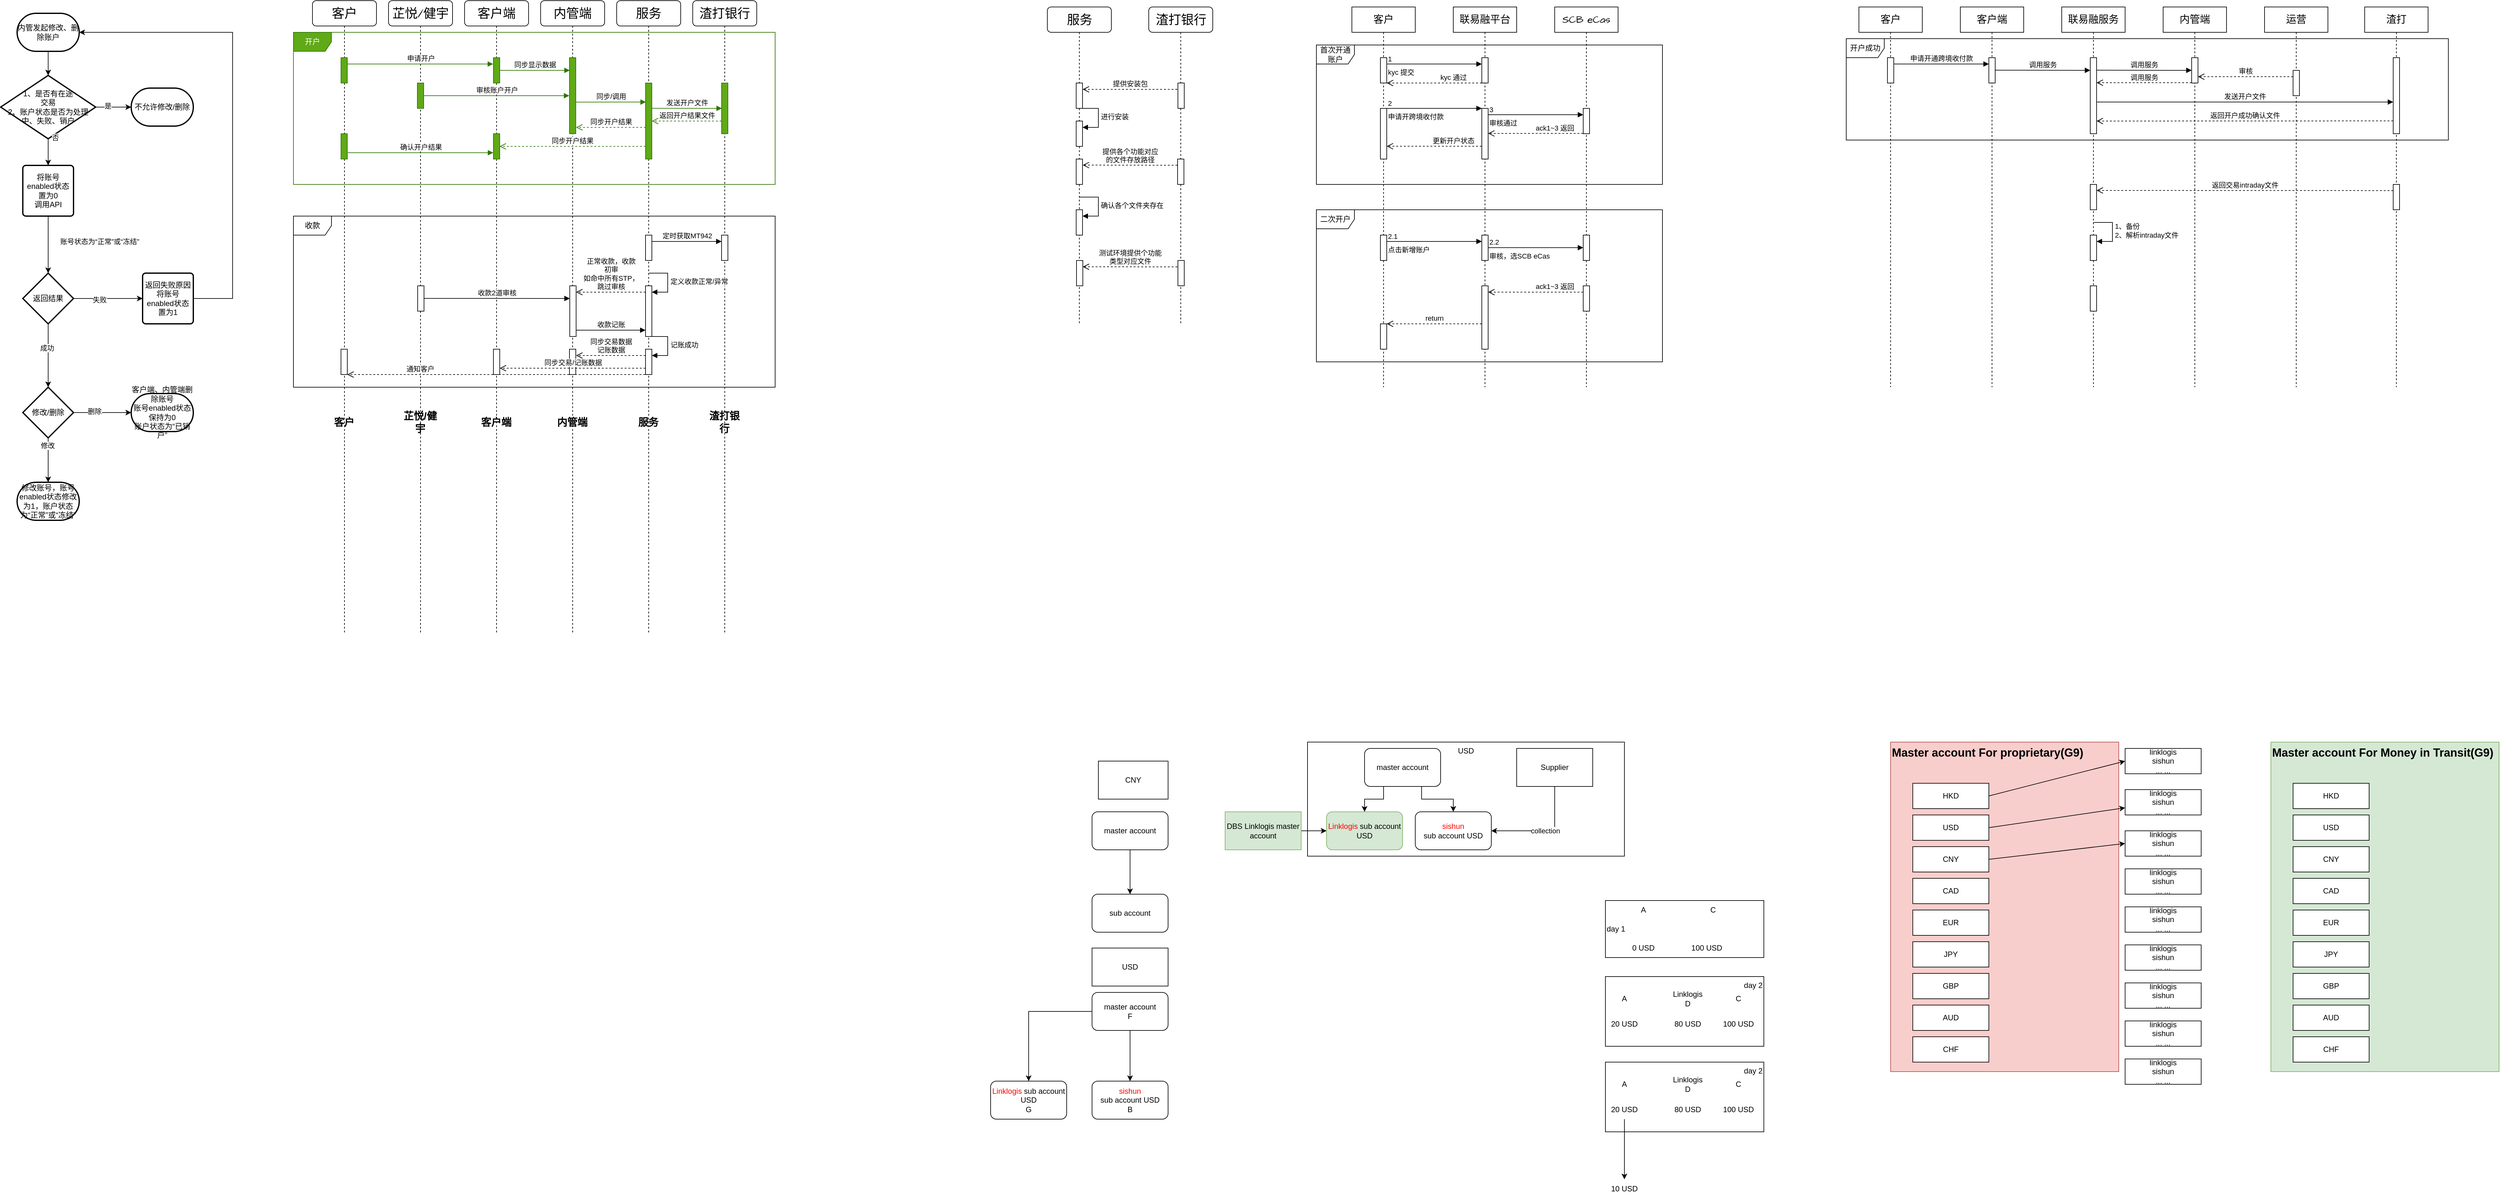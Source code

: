 <mxfile version="21.6.6" type="github">
  <diagram name="第 1 页" id="_3mwSGDof0DfkYGqECy5">
    <mxGraphModel dx="2456" dy="830" grid="1" gridSize="10" guides="1" tooltips="1" connect="1" arrows="1" fold="1" page="1" pageScale="1" pageWidth="827" pageHeight="1169" math="0" shadow="0">
      <root>
        <mxCell id="0" />
        <mxCell id="1" parent="0" />
        <mxCell id="TmgANql3l1puNfhcw_QU-1" value="客户" style="shape=umlLifeline;perimeter=lifelinePerimeter;whiteSpace=wrap;html=1;container=1;dropTarget=0;collapsible=0;recursiveResize=0;outlineConnect=0;portConstraint=eastwest;newEdgeStyle={&quot;edgeStyle&quot;:&quot;elbowEdgeStyle&quot;,&quot;elbow&quot;:&quot;vertical&quot;,&quot;curved&quot;:0,&quot;rounded&quot;:0};hachureGap=4;fontFamily=Architects Daughter;fontSource=https%3A%2F%2Ffonts.googleapis.com%2Fcss%3Ffamily%3DArchitects%2BDaughter;fontSize=16;" parent="1" vertex="1">
          <mxGeometry x="1710" y="40" width="100" height="600" as="geometry" />
        </mxCell>
        <mxCell id="TmgANql3l1puNfhcw_QU-5" value="" style="html=1;points=[];perimeter=orthogonalPerimeter;outlineConnect=0;targetShapes=umlLifeline;portConstraint=eastwest;newEdgeStyle={&quot;edgeStyle&quot;:&quot;elbowEdgeStyle&quot;,&quot;elbow&quot;:&quot;vertical&quot;,&quot;curved&quot;:0,&quot;rounded&quot;:0};" parent="TmgANql3l1puNfhcw_QU-1" vertex="1">
          <mxGeometry x="45" y="160" width="10" height="80" as="geometry" />
        </mxCell>
        <mxCell id="TmgANql3l1puNfhcw_QU-35" value="" style="html=1;points=[];perimeter=orthogonalPerimeter;outlineConnect=0;targetShapes=umlLifeline;portConstraint=eastwest;newEdgeStyle={&quot;edgeStyle&quot;:&quot;elbowEdgeStyle&quot;,&quot;elbow&quot;:&quot;vertical&quot;,&quot;curved&quot;:0,&quot;rounded&quot;:0};" parent="TmgANql3l1puNfhcw_QU-1" vertex="1">
          <mxGeometry x="45" y="500" width="10" height="40" as="geometry" />
        </mxCell>
        <mxCell id="TmgANql3l1puNfhcw_QU-2" value="联易融平台" style="shape=umlLifeline;perimeter=lifelinePerimeter;whiteSpace=wrap;html=1;container=1;dropTarget=0;collapsible=0;recursiveResize=0;outlineConnect=0;portConstraint=eastwest;newEdgeStyle={&quot;edgeStyle&quot;:&quot;elbowEdgeStyle&quot;,&quot;elbow&quot;:&quot;vertical&quot;,&quot;curved&quot;:0,&quot;rounded&quot;:0};hachureGap=4;fontFamily=Architects Daughter;fontSource=https%3A%2F%2Ffonts.googleapis.com%2Fcss%3Ffamily%3DArchitects%2BDaughter;fontSize=16;" parent="1" vertex="1">
          <mxGeometry x="1870" y="40" width="100" height="600" as="geometry" />
        </mxCell>
        <mxCell id="TmgANql3l1puNfhcw_QU-7" value="" style="html=1;points=[];perimeter=orthogonalPerimeter;outlineConnect=0;targetShapes=umlLifeline;portConstraint=eastwest;newEdgeStyle={&quot;edgeStyle&quot;:&quot;elbowEdgeStyle&quot;,&quot;elbow&quot;:&quot;vertical&quot;,&quot;curved&quot;:0,&quot;rounded&quot;:0};" parent="TmgANql3l1puNfhcw_QU-2" vertex="1">
          <mxGeometry x="45" y="80" width="10" height="40" as="geometry" />
        </mxCell>
        <mxCell id="TmgANql3l1puNfhcw_QU-8" value="" style="html=1;points=[];perimeter=orthogonalPerimeter;outlineConnect=0;targetShapes=umlLifeline;portConstraint=eastwest;newEdgeStyle={&quot;edgeStyle&quot;:&quot;elbowEdgeStyle&quot;,&quot;elbow&quot;:&quot;vertical&quot;,&quot;curved&quot;:0,&quot;rounded&quot;:0};" parent="TmgANql3l1puNfhcw_QU-2" vertex="1">
          <mxGeometry x="45" y="160" width="10" height="80" as="geometry" />
        </mxCell>
        <mxCell id="TmgANql3l1puNfhcw_QU-28" value="" style="html=1;points=[];perimeter=orthogonalPerimeter;outlineConnect=0;targetShapes=umlLifeline;portConstraint=eastwest;newEdgeStyle={&quot;edgeStyle&quot;:&quot;elbowEdgeStyle&quot;,&quot;elbow&quot;:&quot;vertical&quot;,&quot;curved&quot;:0,&quot;rounded&quot;:0};" parent="TmgANql3l1puNfhcw_QU-2" vertex="1">
          <mxGeometry x="45" y="360" width="10" height="40" as="geometry" />
        </mxCell>
        <mxCell id="TmgANql3l1puNfhcw_QU-3" value="SCB eCas" style="shape=umlLifeline;perimeter=lifelinePerimeter;whiteSpace=wrap;html=1;container=1;dropTarget=0;collapsible=0;recursiveResize=0;outlineConnect=0;portConstraint=eastwest;newEdgeStyle={&quot;edgeStyle&quot;:&quot;elbowEdgeStyle&quot;,&quot;elbow&quot;:&quot;vertical&quot;,&quot;curved&quot;:0,&quot;rounded&quot;:0};hachureGap=4;fontFamily=Architects Daughter;fontSource=https%3A%2F%2Ffonts.googleapis.com%2Fcss%3Ffamily%3DArchitects%2BDaughter;fontSize=16;" parent="1" vertex="1">
          <mxGeometry x="2030" y="40" width="100" height="600" as="geometry" />
        </mxCell>
        <mxCell id="TmgANql3l1puNfhcw_QU-32" value="" style="html=1;points=[];perimeter=orthogonalPerimeter;outlineConnect=0;targetShapes=umlLifeline;portConstraint=eastwest;newEdgeStyle={&quot;edgeStyle&quot;:&quot;elbowEdgeStyle&quot;,&quot;elbow&quot;:&quot;vertical&quot;,&quot;curved&quot;:0,&quot;rounded&quot;:0};" parent="TmgANql3l1puNfhcw_QU-3" vertex="1">
          <mxGeometry x="45" y="440" width="10" height="40" as="geometry" />
        </mxCell>
        <mxCell id="b4-3KO6AXn-a5v44EJSa-8" value="USD" style="rounded=0;whiteSpace=wrap;html=1;verticalAlign=top;" parent="1" vertex="1">
          <mxGeometry x="1640" y="1200" width="500" height="180" as="geometry" />
        </mxCell>
        <mxCell id="b4-3KO6AXn-a5v44EJSa-49" value="day 2" style="rounded=0;whiteSpace=wrap;html=1;align=right;verticalAlign=top;" parent="1" vertex="1">
          <mxGeometry x="2110" y="1570" width="250" height="110" as="geometry" />
        </mxCell>
        <mxCell id="b4-3KO6AXn-a5v44EJSa-48" value="day 1" style="rounded=0;whiteSpace=wrap;html=1;align=left;" parent="1" vertex="1">
          <mxGeometry x="2110" y="1450" width="250" height="90" as="geometry" />
        </mxCell>
        <mxCell id="OMTwgSqRfycg-uic3PEJ-1" value="客户" style="shape=umlLifeline;perimeter=lifelinePerimeter;whiteSpace=wrap;html=1;container=1;dropTarget=0;collapsible=0;recursiveResize=0;outlineConnect=0;portConstraint=eastwest;newEdgeStyle={&quot;edgeStyle&quot;:&quot;elbowEdgeStyle&quot;,&quot;elbow&quot;:&quot;vertical&quot;,&quot;curved&quot;:0,&quot;rounded&quot;:0};hachureGap=4;fontFamily=Architects Daughter;fontSource=https%3A%2F%2Ffonts.googleapis.com%2Fcss%3Ffamily%3DArchitects%2BDaughter;fontSize=20;rounded=1;" parent="1" vertex="1">
          <mxGeometry x="70" y="30" width="101" height="1000" as="geometry" />
        </mxCell>
        <mxCell id="VGkYvNJ9s34nYrzg0NMf-9" value="" style="html=1;points=[];perimeter=orthogonalPerimeter;outlineConnect=0;targetShapes=umlLifeline;portConstraint=eastwest;newEdgeStyle={&quot;edgeStyle&quot;:&quot;elbowEdgeStyle&quot;,&quot;elbow&quot;:&quot;vertical&quot;,&quot;curved&quot;:0,&quot;rounded&quot;:0};fillColor=#60a917;strokeColor=#2D7600;fontColor=#ffffff;" parent="OMTwgSqRfycg-uic3PEJ-1" vertex="1">
          <mxGeometry x="45" y="90" width="10" height="40" as="geometry" />
        </mxCell>
        <mxCell id="VGkYvNJ9s34nYrzg0NMf-25" value="" style="html=1;points=[];perimeter=orthogonalPerimeter;outlineConnect=0;targetShapes=umlLifeline;portConstraint=eastwest;newEdgeStyle={&quot;edgeStyle&quot;:&quot;elbowEdgeStyle&quot;,&quot;elbow&quot;:&quot;vertical&quot;,&quot;curved&quot;:0,&quot;rounded&quot;:0};fillColor=#60a917;strokeColor=#2D7600;fontColor=#ffffff;" parent="OMTwgSqRfycg-uic3PEJ-1" vertex="1">
          <mxGeometry x="45" y="210" width="10" height="40" as="geometry" />
        </mxCell>
        <mxCell id="OMTwgSqRfycg-uic3PEJ-2" value="芷悦/健宇" style="shape=umlLifeline;perimeter=lifelinePerimeter;whiteSpace=wrap;html=1;container=1;dropTarget=0;collapsible=0;recursiveResize=0;outlineConnect=0;portConstraint=eastwest;newEdgeStyle={&quot;edgeStyle&quot;:&quot;elbowEdgeStyle&quot;,&quot;elbow&quot;:&quot;vertical&quot;,&quot;curved&quot;:0,&quot;rounded&quot;:0};hachureGap=4;fontFamily=Architects Daughter;fontSource=https%3A%2F%2Ffonts.googleapis.com%2Fcss%3Ffamily%3DArchitects%2BDaughter;fontSize=20;rounded=1;" parent="1" vertex="1">
          <mxGeometry x="190" y="30" width="101" height="1000" as="geometry" />
        </mxCell>
        <mxCell id="VGkYvNJ9s34nYrzg0NMf-12" value="" style="html=1;points=[];perimeter=orthogonalPerimeter;outlineConnect=0;targetShapes=umlLifeline;portConstraint=eastwest;newEdgeStyle={&quot;edgeStyle&quot;:&quot;elbowEdgeStyle&quot;,&quot;elbow&quot;:&quot;vertical&quot;,&quot;curved&quot;:0,&quot;rounded&quot;:0};fillColor=#60a917;strokeColor=#2D7600;fontColor=#ffffff;" parent="OMTwgSqRfycg-uic3PEJ-2" vertex="1">
          <mxGeometry x="45.5" y="130" width="10" height="40" as="geometry" />
        </mxCell>
        <mxCell id="OMTwgSqRfycg-uic3PEJ-3" value="客户端" style="shape=umlLifeline;perimeter=lifelinePerimeter;whiteSpace=wrap;html=1;container=1;dropTarget=0;collapsible=0;recursiveResize=0;outlineConnect=0;portConstraint=eastwest;newEdgeStyle={&quot;edgeStyle&quot;:&quot;elbowEdgeStyle&quot;,&quot;elbow&quot;:&quot;vertical&quot;,&quot;curved&quot;:0,&quot;rounded&quot;:0};hachureGap=4;fontFamily=Architects Daughter;fontSource=https%3A%2F%2Ffonts.googleapis.com%2Fcss%3Ffamily%3DArchitects%2BDaughter;fontSize=20;rounded=1;" parent="1" vertex="1">
          <mxGeometry x="310" y="30" width="101" height="1000" as="geometry" />
        </mxCell>
        <mxCell id="VGkYvNJ9s34nYrzg0NMf-10" value="" style="html=1;points=[];perimeter=orthogonalPerimeter;outlineConnect=0;targetShapes=umlLifeline;portConstraint=eastwest;newEdgeStyle={&quot;edgeStyle&quot;:&quot;elbowEdgeStyle&quot;,&quot;elbow&quot;:&quot;vertical&quot;,&quot;curved&quot;:0,&quot;rounded&quot;:0};fillColor=#60a917;strokeColor=#2D7600;fontColor=#ffffff;" parent="OMTwgSqRfycg-uic3PEJ-3" vertex="1">
          <mxGeometry x="45.5" y="90" width="10" height="40" as="geometry" />
        </mxCell>
        <mxCell id="OMTwgSqRfycg-uic3PEJ-4" value="内管端" style="shape=umlLifeline;perimeter=lifelinePerimeter;whiteSpace=wrap;html=1;container=1;dropTarget=0;collapsible=0;recursiveResize=0;outlineConnect=0;portConstraint=eastwest;newEdgeStyle={&quot;edgeStyle&quot;:&quot;elbowEdgeStyle&quot;,&quot;elbow&quot;:&quot;vertical&quot;,&quot;curved&quot;:0,&quot;rounded&quot;:0};hachureGap=4;fontFamily=Architects Daughter;fontSource=https%3A%2F%2Ffonts.googleapis.com%2Fcss%3Ffamily%3DArchitects%2BDaughter;fontSize=20;rounded=1;" parent="1" vertex="1">
          <mxGeometry x="430" y="30" width="101" height="1000" as="geometry" />
        </mxCell>
        <mxCell id="VGkYvNJ9s34nYrzg0NMf-11" value="" style="html=1;points=[];perimeter=orthogonalPerimeter;outlineConnect=0;targetShapes=umlLifeline;portConstraint=eastwest;newEdgeStyle={&quot;edgeStyle&quot;:&quot;elbowEdgeStyle&quot;,&quot;elbow&quot;:&quot;vertical&quot;,&quot;curved&quot;:0,&quot;rounded&quot;:0};fillColor=#60a917;strokeColor=#2D7600;fontColor=#ffffff;" parent="OMTwgSqRfycg-uic3PEJ-4" vertex="1">
          <mxGeometry x="45.5" y="90" width="10" height="120" as="geometry" />
        </mxCell>
        <mxCell id="OMTwgSqRfycg-uic3PEJ-5" value="服务" style="shape=umlLifeline;perimeter=lifelinePerimeter;whiteSpace=wrap;html=1;container=1;dropTarget=0;collapsible=0;recursiveResize=0;outlineConnect=0;portConstraint=eastwest;newEdgeStyle={&quot;edgeStyle&quot;:&quot;elbowEdgeStyle&quot;,&quot;elbow&quot;:&quot;vertical&quot;,&quot;curved&quot;:0,&quot;rounded&quot;:0};hachureGap=4;fontFamily=Architects Daughter;fontSource=https%3A%2F%2Ffonts.googleapis.com%2Fcss%3Ffamily%3DArchitects%2BDaughter;fontSize=20;rounded=1;" parent="1" vertex="1">
          <mxGeometry x="550" y="30" width="101" height="1000" as="geometry" />
        </mxCell>
        <mxCell id="VGkYvNJ9s34nYrzg0NMf-16" value="" style="html=1;points=[];perimeter=orthogonalPerimeter;outlineConnect=0;targetShapes=umlLifeline;portConstraint=eastwest;newEdgeStyle={&quot;edgeStyle&quot;:&quot;elbowEdgeStyle&quot;,&quot;elbow&quot;:&quot;vertical&quot;,&quot;curved&quot;:0,&quot;rounded&quot;:0};fillColor=#60a917;strokeColor=#2D7600;fontColor=#ffffff;" parent="OMTwgSqRfycg-uic3PEJ-5" vertex="1">
          <mxGeometry x="45.5" y="130" width="10" height="120" as="geometry" />
        </mxCell>
        <mxCell id="VGkYvNJ9s34nYrzg0NMf-41" value="" style="html=1;points=[];perimeter=orthogonalPerimeter;outlineConnect=0;targetShapes=umlLifeline;portConstraint=eastwest;newEdgeStyle={&quot;edgeStyle&quot;:&quot;elbowEdgeStyle&quot;,&quot;elbow&quot;:&quot;vertical&quot;,&quot;curved&quot;:0,&quot;rounded&quot;:0};" parent="OMTwgSqRfycg-uic3PEJ-5" vertex="1">
          <mxGeometry x="45.5" y="550" width="10" height="40" as="geometry" />
        </mxCell>
        <mxCell id="VGkYvNJ9s34nYrzg0NMf-42" value="记账成功" style="html=1;align=left;spacingLeft=2;endArrow=block;rounded=0;edgeStyle=orthogonalEdgeStyle;curved=0;rounded=0;" parent="OMTwgSqRfycg-uic3PEJ-5" target="VGkYvNJ9s34nYrzg0NMf-41" edge="1">
          <mxGeometry relative="1" as="geometry">
            <mxPoint x="50.5" y="530" as="sourcePoint" />
            <Array as="points">
              <mxPoint x="80.5" y="560" />
            </Array>
          </mxGeometry>
        </mxCell>
        <mxCell id="OMTwgSqRfycg-uic3PEJ-6" value="渣打银行" style="shape=umlLifeline;perimeter=lifelinePerimeter;whiteSpace=wrap;html=1;container=1;dropTarget=0;collapsible=0;recursiveResize=0;outlineConnect=0;portConstraint=eastwest;newEdgeStyle={&quot;edgeStyle&quot;:&quot;elbowEdgeStyle&quot;,&quot;elbow&quot;:&quot;vertical&quot;,&quot;curved&quot;:0,&quot;rounded&quot;:0};hachureGap=4;fontFamily=Architects Daughter;fontSource=https%3A%2F%2Ffonts.googleapis.com%2Fcss%3Ffamily%3DArchitects%2BDaughter;fontSize=20;rounded=1;" parent="1" vertex="1">
          <mxGeometry x="670" y="30" width="101" height="1000" as="geometry" />
        </mxCell>
        <mxCell id="VGkYvNJ9s34nYrzg0NMf-19" value="" style="html=1;points=[];perimeter=orthogonalPerimeter;outlineConnect=0;targetShapes=umlLifeline;portConstraint=eastwest;newEdgeStyle={&quot;edgeStyle&quot;:&quot;elbowEdgeStyle&quot;,&quot;elbow&quot;:&quot;vertical&quot;,&quot;curved&quot;:0,&quot;rounded&quot;:0};fillColor=#60a917;strokeColor=#2D7600;fontColor=#ffffff;" parent="OMTwgSqRfycg-uic3PEJ-6" vertex="1">
          <mxGeometry x="45.5" y="130" width="10" height="80" as="geometry" />
        </mxCell>
        <mxCell id="b4-3KO6AXn-a5v44EJSa-1" value="sub account" style="rounded=1;whiteSpace=wrap;html=1;" parent="1" vertex="1">
          <mxGeometry x="1300" y="1440" width="120" height="60" as="geometry" />
        </mxCell>
        <mxCell id="b4-3KO6AXn-a5v44EJSa-3" style="edgeStyle=orthogonalEdgeStyle;rounded=0;orthogonalLoop=1;jettySize=auto;html=1;exitX=0.5;exitY=1;exitDx=0;exitDy=0;" parent="1" source="b4-3KO6AXn-a5v44EJSa-2" target="b4-3KO6AXn-a5v44EJSa-1" edge="1">
          <mxGeometry relative="1" as="geometry" />
        </mxCell>
        <mxCell id="b4-3KO6AXn-a5v44EJSa-2" value="master account" style="rounded=1;whiteSpace=wrap;html=1;" parent="1" vertex="1">
          <mxGeometry x="1300" y="1310" width="120" height="60" as="geometry" />
        </mxCell>
        <mxCell id="b4-3KO6AXn-a5v44EJSa-4" value="&lt;font color=&quot;#ff0000&quot;&gt;sishun&lt;/font&gt;&lt;br&gt;sub account USD" style="rounded=1;whiteSpace=wrap;html=1;" parent="1" vertex="1">
          <mxGeometry x="1810" y="1310" width="120" height="60" as="geometry" />
        </mxCell>
        <mxCell id="b4-3KO6AXn-a5v44EJSa-5" style="edgeStyle=orthogonalEdgeStyle;rounded=0;orthogonalLoop=1;jettySize=auto;html=1;exitX=0.75;exitY=1;exitDx=0;exitDy=0;" parent="1" source="b4-3KO6AXn-a5v44EJSa-6" target="b4-3KO6AXn-a5v44EJSa-4" edge="1">
          <mxGeometry relative="1" as="geometry" />
        </mxCell>
        <mxCell id="b4-3KO6AXn-a5v44EJSa-34" style="edgeStyle=orthogonalEdgeStyle;rounded=0;orthogonalLoop=1;jettySize=auto;html=1;exitX=0.25;exitY=1;exitDx=0;exitDy=0;entryX=0.5;entryY=0;entryDx=0;entryDy=0;" parent="1" source="b4-3KO6AXn-a5v44EJSa-6" target="b4-3KO6AXn-a5v44EJSa-28" edge="1">
          <mxGeometry relative="1" as="geometry" />
        </mxCell>
        <mxCell id="b4-3KO6AXn-a5v44EJSa-6" value="master account&lt;br&gt;" style="rounded=1;whiteSpace=wrap;html=1;" parent="1" vertex="1">
          <mxGeometry x="1730" y="1210" width="120" height="60" as="geometry" />
        </mxCell>
        <mxCell id="b4-3KO6AXn-a5v44EJSa-7" value="CNY" style="rounded=0;whiteSpace=wrap;html=1;" parent="1" vertex="1">
          <mxGeometry x="1310" y="1230" width="110" height="60" as="geometry" />
        </mxCell>
        <mxCell id="b4-3KO6AXn-a5v44EJSa-10" value="collection" style="edgeStyle=orthogonalEdgeStyle;rounded=0;orthogonalLoop=1;jettySize=auto;html=1;exitX=0.5;exitY=1;exitDx=0;exitDy=0;entryX=1;entryY=0.5;entryDx=0;entryDy=0;" parent="1" source="b4-3KO6AXn-a5v44EJSa-9" target="b4-3KO6AXn-a5v44EJSa-4" edge="1">
          <mxGeometry relative="1" as="geometry" />
        </mxCell>
        <mxCell id="b4-3KO6AXn-a5v44EJSa-9" value="Supplier" style="rounded=0;whiteSpace=wrap;html=1;" parent="1" vertex="1">
          <mxGeometry x="1970" y="1210" width="120" height="60" as="geometry" />
        </mxCell>
        <mxCell id="b4-3KO6AXn-a5v44EJSa-18" value="A" style="text;html=1;strokeColor=none;fillColor=none;align=center;verticalAlign=middle;whiteSpace=wrap;rounded=0;" parent="1" vertex="1">
          <mxGeometry x="2140" y="1450" width="60" height="30" as="geometry" />
        </mxCell>
        <mxCell id="b4-3KO6AXn-a5v44EJSa-19" value="C" style="text;html=1;strokeColor=none;fillColor=none;align=center;verticalAlign=middle;whiteSpace=wrap;rounded=0;" parent="1" vertex="1">
          <mxGeometry x="2250" y="1450" width="60" height="30" as="geometry" />
        </mxCell>
        <mxCell id="b4-3KO6AXn-a5v44EJSa-21" value="0 USD" style="text;html=1;strokeColor=none;fillColor=none;align=center;verticalAlign=middle;whiteSpace=wrap;rounded=0;" parent="1" vertex="1">
          <mxGeometry x="2140" y="1510" width="60" height="30" as="geometry" />
        </mxCell>
        <mxCell id="b4-3KO6AXn-a5v44EJSa-22" value="100 USD" style="text;html=1;strokeColor=none;fillColor=none;align=center;verticalAlign=middle;whiteSpace=wrap;rounded=0;" parent="1" vertex="1">
          <mxGeometry x="2240" y="1510" width="60" height="30" as="geometry" />
        </mxCell>
        <mxCell id="b4-3KO6AXn-a5v44EJSa-23" value="20 USD" style="text;html=1;strokeColor=none;fillColor=none;align=center;verticalAlign=middle;whiteSpace=wrap;rounded=0;" parent="1" vertex="1">
          <mxGeometry x="2110" y="1630" width="60" height="30" as="geometry" />
        </mxCell>
        <mxCell id="b4-3KO6AXn-a5v44EJSa-24" value="Linklogis D" style="text;html=1;strokeColor=none;fillColor=none;align=center;verticalAlign=middle;whiteSpace=wrap;rounded=0;" parent="1" vertex="1">
          <mxGeometry x="2210" y="1590" width="60" height="30" as="geometry" />
        </mxCell>
        <mxCell id="b4-3KO6AXn-a5v44EJSa-25" value="80 USD" style="text;html=1;strokeColor=none;fillColor=none;align=center;verticalAlign=middle;whiteSpace=wrap;rounded=0;" parent="1" vertex="1">
          <mxGeometry x="2210" y="1630" width="60" height="30" as="geometry" />
        </mxCell>
        <mxCell id="b4-3KO6AXn-a5v44EJSa-28" value="&lt;font color=&quot;#ff0000&quot;&gt;Linklogis&lt;/font&gt; sub account USD&lt;br&gt;" style="rounded=1;whiteSpace=wrap;html=1;fillColor=#d5e8d4;strokeColor=#82b366;" parent="1" vertex="1">
          <mxGeometry x="1670" y="1310" width="120" height="60" as="geometry" />
        </mxCell>
        <mxCell id="b4-3KO6AXn-a5v44EJSa-38" style="edgeStyle=orthogonalEdgeStyle;rounded=0;orthogonalLoop=1;jettySize=auto;html=1;exitX=0.5;exitY=1;exitDx=0;exitDy=0;entryX=0.5;entryY=0;entryDx=0;entryDy=0;" parent="1" source="b4-3KO6AXn-a5v44EJSa-40" target="b4-3KO6AXn-a5v44EJSa-44" edge="1">
          <mxGeometry relative="1" as="geometry" />
        </mxCell>
        <mxCell id="b4-3KO6AXn-a5v44EJSa-39" style="edgeStyle=orthogonalEdgeStyle;rounded=0;orthogonalLoop=1;jettySize=auto;html=1;exitX=0;exitY=0.5;exitDx=0;exitDy=0;entryX=0.5;entryY=0;entryDx=0;entryDy=0;" parent="1" source="b4-3KO6AXn-a5v44EJSa-40" target="b4-3KO6AXn-a5v44EJSa-46" edge="1">
          <mxGeometry relative="1" as="geometry" />
        </mxCell>
        <mxCell id="b4-3KO6AXn-a5v44EJSa-40" value="master account&lt;br&gt;F" style="rounded=1;whiteSpace=wrap;html=1;" parent="1" vertex="1">
          <mxGeometry x="1300" y="1595" width="120" height="60" as="geometry" />
        </mxCell>
        <mxCell id="b4-3KO6AXn-a5v44EJSa-41" value="USD" style="rounded=0;whiteSpace=wrap;html=1;" parent="1" vertex="1">
          <mxGeometry x="1300" y="1525" width="120" height="60" as="geometry" />
        </mxCell>
        <mxCell id="b4-3KO6AXn-a5v44EJSa-44" value="&lt;font color=&quot;#ff0000&quot;&gt;sishun &lt;/font&gt;&lt;br&gt;sub account USD&lt;br&gt;B" style="rounded=1;whiteSpace=wrap;html=1;" parent="1" vertex="1">
          <mxGeometry x="1300" y="1735" width="120" height="60" as="geometry" />
        </mxCell>
        <mxCell id="b4-3KO6AXn-a5v44EJSa-46" value="&lt;font color=&quot;#ff0000&quot;&gt;Linklogis&lt;/font&gt; sub account USD&lt;br&gt;G" style="rounded=1;whiteSpace=wrap;html=1;" parent="1" vertex="1">
          <mxGeometry x="1140" y="1735" width="120" height="60" as="geometry" />
        </mxCell>
        <mxCell id="b4-3KO6AXn-a5v44EJSa-51" value="A" style="text;html=1;strokeColor=none;fillColor=none;align=center;verticalAlign=middle;whiteSpace=wrap;rounded=0;" parent="1" vertex="1">
          <mxGeometry x="2110" y="1590" width="60" height="30" as="geometry" />
        </mxCell>
        <mxCell id="b4-3KO6AXn-a5v44EJSa-52" value="C" style="text;html=1;strokeColor=none;fillColor=none;align=center;verticalAlign=middle;whiteSpace=wrap;rounded=0;" parent="1" vertex="1">
          <mxGeometry x="2290" y="1590" width="60" height="30" as="geometry" />
        </mxCell>
        <mxCell id="b4-3KO6AXn-a5v44EJSa-53" value="100 USD" style="text;html=1;strokeColor=none;fillColor=none;align=center;verticalAlign=middle;whiteSpace=wrap;rounded=0;" parent="1" vertex="1">
          <mxGeometry x="2290" y="1630" width="60" height="30" as="geometry" />
        </mxCell>
        <mxCell id="b4-3KO6AXn-a5v44EJSa-54" value="day 2" style="rounded=0;whiteSpace=wrap;html=1;align=right;verticalAlign=top;" parent="1" vertex="1">
          <mxGeometry x="2110" y="1705" width="250" height="110" as="geometry" />
        </mxCell>
        <mxCell id="b4-3KO6AXn-a5v44EJSa-62" style="edgeStyle=orthogonalEdgeStyle;rounded=0;orthogonalLoop=1;jettySize=auto;html=1;exitX=0.5;exitY=1;exitDx=0;exitDy=0;entryX=0.5;entryY=0;entryDx=0;entryDy=0;" parent="1" source="b4-3KO6AXn-a5v44EJSa-55" target="b4-3KO6AXn-a5v44EJSa-61" edge="1">
          <mxGeometry relative="1" as="geometry" />
        </mxCell>
        <mxCell id="b4-3KO6AXn-a5v44EJSa-55" value="20 USD" style="text;html=1;strokeColor=none;fillColor=none;align=center;verticalAlign=middle;whiteSpace=wrap;rounded=0;" parent="1" vertex="1">
          <mxGeometry x="2110" y="1765" width="60" height="30" as="geometry" />
        </mxCell>
        <mxCell id="b4-3KO6AXn-a5v44EJSa-56" value="Linklogis D" style="text;html=1;strokeColor=none;fillColor=none;align=center;verticalAlign=middle;whiteSpace=wrap;rounded=0;" parent="1" vertex="1">
          <mxGeometry x="2210" y="1725" width="60" height="30" as="geometry" />
        </mxCell>
        <mxCell id="b4-3KO6AXn-a5v44EJSa-57" value="80 USD" style="text;html=1;strokeColor=none;fillColor=none;align=center;verticalAlign=middle;whiteSpace=wrap;rounded=0;" parent="1" vertex="1">
          <mxGeometry x="2210" y="1765" width="60" height="30" as="geometry" />
        </mxCell>
        <mxCell id="b4-3KO6AXn-a5v44EJSa-58" value="A" style="text;html=1;strokeColor=none;fillColor=none;align=center;verticalAlign=middle;whiteSpace=wrap;rounded=0;" parent="1" vertex="1">
          <mxGeometry x="2110" y="1725" width="60" height="30" as="geometry" />
        </mxCell>
        <mxCell id="b4-3KO6AXn-a5v44EJSa-59" value="C" style="text;html=1;strokeColor=none;fillColor=none;align=center;verticalAlign=middle;whiteSpace=wrap;rounded=0;" parent="1" vertex="1">
          <mxGeometry x="2290" y="1725" width="60" height="30" as="geometry" />
        </mxCell>
        <mxCell id="b4-3KO6AXn-a5v44EJSa-60" value="100 USD" style="text;html=1;strokeColor=none;fillColor=none;align=center;verticalAlign=middle;whiteSpace=wrap;rounded=0;" parent="1" vertex="1">
          <mxGeometry x="2290" y="1765" width="60" height="30" as="geometry" />
        </mxCell>
        <mxCell id="b4-3KO6AXn-a5v44EJSa-61" value="10 USD" style="text;html=1;strokeColor=none;fillColor=none;align=center;verticalAlign=middle;whiteSpace=wrap;rounded=0;" parent="1" vertex="1">
          <mxGeometry x="2110" y="1890" width="60" height="30" as="geometry" />
        </mxCell>
        <mxCell id="b4-3KO6AXn-a5v44EJSa-64" style="edgeStyle=orthogonalEdgeStyle;rounded=0;orthogonalLoop=1;jettySize=auto;html=1;exitX=1;exitY=0.5;exitDx=0;exitDy=0;entryX=0;entryY=0.5;entryDx=0;entryDy=0;" parent="1" source="b4-3KO6AXn-a5v44EJSa-63" target="b4-3KO6AXn-a5v44EJSa-28" edge="1">
          <mxGeometry relative="1" as="geometry" />
        </mxCell>
        <mxCell id="b4-3KO6AXn-a5v44EJSa-63" value="DBS Linklogis master&lt;br&gt;account" style="rounded=0;whiteSpace=wrap;html=1;fillColor=#d5e8d4;strokeColor=#82b366;" parent="1" vertex="1">
          <mxGeometry x="1510" y="1310" width="120" height="60" as="geometry" />
        </mxCell>
        <mxCell id="VGkYvNJ9s34nYrzg0NMf-1" value="客户" style="text;html=1;strokeColor=none;fillColor=none;align=center;verticalAlign=middle;whiteSpace=wrap;rounded=0;fontStyle=1;fontSize=16;" parent="1" vertex="1">
          <mxGeometry x="89.75" y="680" width="60" height="30" as="geometry" />
        </mxCell>
        <mxCell id="VGkYvNJ9s34nYrzg0NMf-2" value="芷悦/健宇" style="text;html=1;strokeColor=none;fillColor=none;align=center;verticalAlign=middle;whiteSpace=wrap;rounded=0;fontStyle=1;fontSize=16;" parent="1" vertex="1">
          <mxGeometry x="210.25" y="680" width="60" height="30" as="geometry" />
        </mxCell>
        <mxCell id="VGkYvNJ9s34nYrzg0NMf-4" value="客户端" style="text;html=1;strokeColor=none;fillColor=none;align=center;verticalAlign=middle;whiteSpace=wrap;rounded=0;fontStyle=1;fontSize=16;" parent="1" vertex="1">
          <mxGeometry x="330.25" y="680" width="60" height="30" as="geometry" />
        </mxCell>
        <mxCell id="VGkYvNJ9s34nYrzg0NMf-6" value="内管端" style="text;html=1;strokeColor=none;fillColor=none;align=center;verticalAlign=middle;whiteSpace=wrap;rounded=0;fontStyle=1;fontSize=16;" parent="1" vertex="1">
          <mxGeometry x="450.25" y="680" width="60" height="30" as="geometry" />
        </mxCell>
        <mxCell id="VGkYvNJ9s34nYrzg0NMf-7" value="服务" style="text;html=1;strokeColor=none;fillColor=none;align=center;verticalAlign=middle;whiteSpace=wrap;rounded=0;fontStyle=1;fontSize=16;" parent="1" vertex="1">
          <mxGeometry x="570.25" y="680" width="60" height="30" as="geometry" />
        </mxCell>
        <mxCell id="VGkYvNJ9s34nYrzg0NMf-8" value="渣打银行" style="text;html=1;strokeColor=none;fillColor=none;align=center;verticalAlign=middle;whiteSpace=wrap;rounded=0;fontStyle=1;fontSize=16;" parent="1" vertex="1">
          <mxGeometry x="690.25" y="680" width="60" height="30" as="geometry" />
        </mxCell>
        <mxCell id="VGkYvNJ9s34nYrzg0NMf-13" value="申请开户" style="html=1;verticalAlign=bottom;endArrow=block;edgeStyle=elbowEdgeStyle;elbow=vertical;curved=0;rounded=0;fillColor=#60a917;strokeColor=#2D7600;" parent="1" edge="1">
          <mxGeometry width="80" relative="1" as="geometry">
            <mxPoint x="125.5" y="130" as="sourcePoint" />
            <mxPoint x="355" y="130.2" as="targetPoint" />
          </mxGeometry>
        </mxCell>
        <mxCell id="VGkYvNJ9s34nYrzg0NMf-14" value="同步显示数据" style="html=1;verticalAlign=bottom;endArrow=block;edgeStyle=elbowEdgeStyle;elbow=vertical;curved=0;rounded=0;fillColor=#60a917;strokeColor=#2D7600;" parent="1" edge="1">
          <mxGeometry width="80" relative="1" as="geometry">
            <mxPoint x="366" y="140" as="sourcePoint" />
            <mxPoint x="476" y="140" as="targetPoint" />
          </mxGeometry>
        </mxCell>
        <mxCell id="VGkYvNJ9s34nYrzg0NMf-15" value="审核账户开户" style="html=1;verticalAlign=bottom;endArrow=block;edgeStyle=elbowEdgeStyle;elbow=vertical;curved=0;rounded=0;fillColor=#60a917;strokeColor=#2D7600;" parent="1" edge="1">
          <mxGeometry width="80" relative="1" as="geometry">
            <mxPoint x="245.75" y="180" as="sourcePoint" />
            <mxPoint x="475.25" y="180.2" as="targetPoint" />
          </mxGeometry>
        </mxCell>
        <mxCell id="VGkYvNJ9s34nYrzg0NMf-17" value="同步/调用" style="html=1;verticalAlign=bottom;endArrow=block;edgeStyle=elbowEdgeStyle;elbow=vertical;curved=0;rounded=0;fillColor=#60a917;strokeColor=#2D7600;" parent="1" edge="1">
          <mxGeometry width="80" relative="1" as="geometry">
            <mxPoint x="486" y="190.14" as="sourcePoint" />
            <mxPoint x="596" y="190.14" as="targetPoint" />
          </mxGeometry>
        </mxCell>
        <mxCell id="VGkYvNJ9s34nYrzg0NMf-18" value="开户" style="shape=umlFrame;whiteSpace=wrap;html=1;pointerEvents=0;fillColor=#60a917;strokeColor=#2D7600;fontColor=#ffffff;" parent="1" vertex="1">
          <mxGeometry x="40" y="80" width="760" height="240" as="geometry" />
        </mxCell>
        <mxCell id="VGkYvNJ9s34nYrzg0NMf-20" value="返回开户结果文件" style="html=1;verticalAlign=bottom;endArrow=open;dashed=1;endSize=8;edgeStyle=elbowEdgeStyle;elbow=vertical;curved=0;rounded=0;fillColor=#60a917;strokeColor=#2D7600;" parent="1" edge="1">
          <mxGeometry relative="1" as="geometry">
            <mxPoint x="715.5" y="220" as="sourcePoint" />
            <mxPoint x="605.5" y="220" as="targetPoint" />
          </mxGeometry>
        </mxCell>
        <mxCell id="VGkYvNJ9s34nYrzg0NMf-21" value="发送开户文件" style="html=1;verticalAlign=bottom;endArrow=block;edgeStyle=elbowEdgeStyle;elbow=vertical;curved=0;rounded=0;fillColor=#60a917;strokeColor=#2D7600;" parent="1" edge="1">
          <mxGeometry width="80" relative="1" as="geometry">
            <mxPoint x="606" y="199.86" as="sourcePoint" />
            <mxPoint x="716" y="199.86" as="targetPoint" />
          </mxGeometry>
        </mxCell>
        <mxCell id="VGkYvNJ9s34nYrzg0NMf-22" value="同步开户结果" style="html=1;verticalAlign=bottom;endArrow=open;dashed=1;endSize=8;edgeStyle=elbowEdgeStyle;elbow=vertical;curved=0;rounded=0;fillColor=#60a917;strokeColor=#2D7600;" parent="1" edge="1">
          <mxGeometry relative="1" as="geometry">
            <mxPoint x="596" y="230" as="sourcePoint" />
            <mxPoint x="486" y="230" as="targetPoint" />
          </mxGeometry>
        </mxCell>
        <mxCell id="VGkYvNJ9s34nYrzg0NMf-23" value="同步开户结果" style="html=1;verticalAlign=bottom;endArrow=open;dashed=1;endSize=8;edgeStyle=elbowEdgeStyle;elbow=vertical;curved=0;rounded=0;fillColor=#60a917;strokeColor=#2D7600;" parent="1" edge="1">
          <mxGeometry relative="1" as="geometry">
            <mxPoint x="595.75" y="260" as="sourcePoint" />
            <mxPoint x="365.25" y="260.143" as="targetPoint" />
          </mxGeometry>
        </mxCell>
        <mxCell id="VGkYvNJ9s34nYrzg0NMf-24" value="" style="html=1;points=[];perimeter=orthogonalPerimeter;outlineConnect=0;targetShapes=umlLifeline;portConstraint=eastwest;newEdgeStyle={&quot;edgeStyle&quot;:&quot;elbowEdgeStyle&quot;,&quot;elbow&quot;:&quot;vertical&quot;,&quot;curved&quot;:0,&quot;rounded&quot;:0};fillColor=#60a917;strokeColor=#2D7600;fontColor=#ffffff;" parent="1" vertex="1">
          <mxGeometry x="355.5" y="240" width="10" height="40" as="geometry" />
        </mxCell>
        <mxCell id="VGkYvNJ9s34nYrzg0NMf-27" value="确认开户结果" style="html=1;verticalAlign=bottom;endArrow=block;edgeStyle=elbowEdgeStyle;elbow=vertical;curved=0;rounded=0;fillColor=#60a917;strokeColor=#2D7600;" parent="1" edge="1">
          <mxGeometry width="80" relative="1" as="geometry">
            <mxPoint x="125.75" y="270" as="sourcePoint" />
            <mxPoint x="355.25" y="270.2" as="targetPoint" />
          </mxGeometry>
        </mxCell>
        <mxCell id="VGkYvNJ9s34nYrzg0NMf-28" value="收款" style="shape=umlFrame;whiteSpace=wrap;html=1;pointerEvents=0;" parent="1" vertex="1">
          <mxGeometry x="40" y="370" width="760" height="270" as="geometry" />
        </mxCell>
        <mxCell id="VGkYvNJ9s34nYrzg0NMf-29" value="" style="html=1;points=[];perimeter=orthogonalPerimeter;outlineConnect=0;targetShapes=umlLifeline;portConstraint=eastwest;newEdgeStyle={&quot;edgeStyle&quot;:&quot;elbowEdgeStyle&quot;,&quot;elbow&quot;:&quot;vertical&quot;,&quot;curved&quot;:0,&quot;rounded&quot;:0};" parent="1" vertex="1">
          <mxGeometry x="715.5" y="400" width="10" height="40" as="geometry" />
        </mxCell>
        <mxCell id="VGkYvNJ9s34nYrzg0NMf-30" value="" style="html=1;points=[];perimeter=orthogonalPerimeter;outlineConnect=0;targetShapes=umlLifeline;portConstraint=eastwest;newEdgeStyle={&quot;edgeStyle&quot;:&quot;elbowEdgeStyle&quot;,&quot;elbow&quot;:&quot;vertical&quot;,&quot;curved&quot;:0,&quot;rounded&quot;:0};" parent="1" vertex="1">
          <mxGeometry x="595.5" y="400" width="10" height="40" as="geometry" />
        </mxCell>
        <mxCell id="VGkYvNJ9s34nYrzg0NMf-32" value="定时获取MT942" style="html=1;verticalAlign=bottom;endArrow=block;edgeStyle=elbowEdgeStyle;elbow=vertical;curved=0;rounded=0;" parent="1" target="VGkYvNJ9s34nYrzg0NMf-29" edge="1">
          <mxGeometry width="80" relative="1" as="geometry">
            <mxPoint x="605.5" y="410" as="sourcePoint" />
            <mxPoint x="685.5" y="410" as="targetPoint" />
          </mxGeometry>
        </mxCell>
        <mxCell id="VGkYvNJ9s34nYrzg0NMf-33" value="" style="html=1;points=[];perimeter=orthogonalPerimeter;outlineConnect=0;targetShapes=umlLifeline;portConstraint=eastwest;newEdgeStyle={&quot;edgeStyle&quot;:&quot;elbowEdgeStyle&quot;,&quot;elbow&quot;:&quot;vertical&quot;,&quot;curved&quot;:0,&quot;rounded&quot;:0};" parent="1" vertex="1">
          <mxGeometry x="595.5" y="480" width="10" height="80" as="geometry" />
        </mxCell>
        <mxCell id="VGkYvNJ9s34nYrzg0NMf-34" value="定义收款正常/异常" style="html=1;align=left;spacingLeft=2;endArrow=block;rounded=0;edgeStyle=orthogonalEdgeStyle;curved=0;rounded=0;" parent="1" target="VGkYvNJ9s34nYrzg0NMf-33" edge="1">
          <mxGeometry relative="1" as="geometry">
            <mxPoint x="600.5" y="460" as="sourcePoint" />
            <Array as="points">
              <mxPoint x="630.5" y="490" />
            </Array>
          </mxGeometry>
        </mxCell>
        <mxCell id="VGkYvNJ9s34nYrzg0NMf-35" value="" style="html=1;points=[];perimeter=orthogonalPerimeter;outlineConnect=0;targetShapes=umlLifeline;portConstraint=eastwest;newEdgeStyle={&quot;edgeStyle&quot;:&quot;elbowEdgeStyle&quot;,&quot;elbow&quot;:&quot;vertical&quot;,&quot;curved&quot;:0,&quot;rounded&quot;:0};" parent="1" vertex="1">
          <mxGeometry x="476" y="480" width="10" height="80" as="geometry" />
        </mxCell>
        <mxCell id="VGkYvNJ9s34nYrzg0NMf-36" value="正常收款，收款&lt;br&gt;初审&lt;br&gt;如命中所有STP，&lt;br&gt;跳过审核" style="html=1;verticalAlign=bottom;endArrow=open;dashed=1;endSize=8;edgeStyle=elbowEdgeStyle;elbow=vertical;curved=0;rounded=0;" parent="1" source="VGkYvNJ9s34nYrzg0NMf-33" edge="1">
          <mxGeometry relative="1" as="geometry">
            <mxPoint x="566" y="490" as="sourcePoint" />
            <mxPoint x="486" y="490" as="targetPoint" />
            <mxPoint as="offset" />
          </mxGeometry>
        </mxCell>
        <mxCell id="VGkYvNJ9s34nYrzg0NMf-37" value="" style="html=1;points=[];perimeter=orthogonalPerimeter;outlineConnect=0;targetShapes=umlLifeline;portConstraint=eastwest;newEdgeStyle={&quot;edgeStyle&quot;:&quot;elbowEdgeStyle&quot;,&quot;elbow&quot;:&quot;vertical&quot;,&quot;curved&quot;:0,&quot;rounded&quot;:0};" parent="1" vertex="1">
          <mxGeometry x="236" y="480" width="10" height="40" as="geometry" />
        </mxCell>
        <mxCell id="VGkYvNJ9s34nYrzg0NMf-39" value="收款2道审核" style="html=1;verticalAlign=bottom;endArrow=block;edgeStyle=elbowEdgeStyle;elbow=vertical;curved=0;rounded=0;" parent="1" target="VGkYvNJ9s34nYrzg0NMf-35" edge="1">
          <mxGeometry width="80" relative="1" as="geometry">
            <mxPoint x="246" y="499.86" as="sourcePoint" />
            <mxPoint x="326" y="499.86" as="targetPoint" />
          </mxGeometry>
        </mxCell>
        <mxCell id="VGkYvNJ9s34nYrzg0NMf-40" value="收款记账" style="html=1;verticalAlign=bottom;endArrow=block;edgeStyle=elbowEdgeStyle;elbow=vertical;curved=0;rounded=0;" parent="1" target="VGkYvNJ9s34nYrzg0NMf-33" edge="1">
          <mxGeometry width="80" relative="1" as="geometry">
            <mxPoint x="486" y="550" as="sourcePoint" />
            <mxPoint x="566" y="550" as="targetPoint" />
          </mxGeometry>
        </mxCell>
        <mxCell id="VGkYvNJ9s34nYrzg0NMf-43" value="" style="html=1;points=[];perimeter=orthogonalPerimeter;outlineConnect=0;targetShapes=umlLifeline;portConstraint=eastwest;newEdgeStyle={&quot;edgeStyle&quot;:&quot;elbowEdgeStyle&quot;,&quot;elbow&quot;:&quot;vertical&quot;,&quot;curved&quot;:0,&quot;rounded&quot;:0};" parent="1" vertex="1">
          <mxGeometry x="475.5" y="580" width="10" height="40" as="geometry" />
        </mxCell>
        <mxCell id="VGkYvNJ9s34nYrzg0NMf-44" value="" style="html=1;points=[];perimeter=orthogonalPerimeter;outlineConnect=0;targetShapes=umlLifeline;portConstraint=eastwest;newEdgeStyle={&quot;edgeStyle&quot;:&quot;elbowEdgeStyle&quot;,&quot;elbow&quot;:&quot;vertical&quot;,&quot;curved&quot;:0,&quot;rounded&quot;:0};" parent="1" vertex="1">
          <mxGeometry x="355.5" y="580" width="10" height="40" as="geometry" />
        </mxCell>
        <mxCell id="VGkYvNJ9s34nYrzg0NMf-45" value="" style="html=1;points=[];perimeter=orthogonalPerimeter;outlineConnect=0;targetShapes=umlLifeline;portConstraint=eastwest;newEdgeStyle={&quot;edgeStyle&quot;:&quot;elbowEdgeStyle&quot;,&quot;elbow&quot;:&quot;vertical&quot;,&quot;curved&quot;:0,&quot;rounded&quot;:0};" parent="1" vertex="1">
          <mxGeometry x="115" y="580" width="10" height="40" as="geometry" />
        </mxCell>
        <mxCell id="VGkYvNJ9s34nYrzg0NMf-46" value="同步交易数据&lt;br&gt;记账数据" style="html=1;verticalAlign=bottom;endArrow=open;dashed=1;endSize=8;edgeStyle=elbowEdgeStyle;elbow=vertical;curved=0;rounded=0;" parent="1" edge="1">
          <mxGeometry relative="1" as="geometry">
            <mxPoint x="595.5" y="590.001" as="sourcePoint" />
            <mxPoint x="486" y="590.01" as="targetPoint" />
          </mxGeometry>
        </mxCell>
        <mxCell id="VGkYvNJ9s34nYrzg0NMf-47" value="同步交易/记账数据" style="html=1;verticalAlign=bottom;endArrow=open;dashed=1;endSize=8;edgeStyle=elbowEdgeStyle;elbow=vertical;curved=0;rounded=0;" parent="1" target="VGkYvNJ9s34nYrzg0NMf-44" edge="1">
          <mxGeometry relative="1" as="geometry">
            <mxPoint x="595.5" y="610" as="sourcePoint" />
            <mxPoint x="485.5" y="609.8" as="targetPoint" />
          </mxGeometry>
        </mxCell>
        <mxCell id="VGkYvNJ9s34nYrzg0NMf-48" value="通知客户" style="html=1;verticalAlign=bottom;endArrow=open;dashed=1;endSize=8;edgeStyle=elbowEdgeStyle;elbow=vertical;curved=0;rounded=0;" parent="1" target="VGkYvNJ9s34nYrzg0NMf-45" edge="1">
          <mxGeometry x="0.511" relative="1" as="geometry">
            <mxPoint x="595" y="620" as="sourcePoint" />
            <mxPoint x="365.5" y="620" as="targetPoint" />
            <mxPoint as="offset" />
          </mxGeometry>
        </mxCell>
        <mxCell id="VGkYvNJ9s34nYrzg0NMf-49" value="服务" style="shape=umlLifeline;perimeter=lifelinePerimeter;whiteSpace=wrap;html=1;container=1;dropTarget=0;collapsible=0;recursiveResize=0;outlineConnect=0;portConstraint=eastwest;newEdgeStyle={&quot;edgeStyle&quot;:&quot;elbowEdgeStyle&quot;,&quot;elbow&quot;:&quot;vertical&quot;,&quot;curved&quot;:0,&quot;rounded&quot;:0};hachureGap=4;fontFamily=Architects Daughter;fontSource=https%3A%2F%2Ffonts.googleapis.com%2Fcss%3Ffamily%3DArchitects%2BDaughter;fontSize=20;rounded=1;" parent="1" vertex="1">
          <mxGeometry x="1229.5" y="40" width="101" height="500" as="geometry" />
        </mxCell>
        <mxCell id="VGkYvNJ9s34nYrzg0NMf-55" value="" style="html=1;points=[];perimeter=orthogonalPerimeter;outlineConnect=0;targetShapes=umlLifeline;portConstraint=eastwest;newEdgeStyle={&quot;edgeStyle&quot;:&quot;elbowEdgeStyle&quot;,&quot;elbow&quot;:&quot;vertical&quot;,&quot;curved&quot;:0,&quot;rounded&quot;:0};" parent="VGkYvNJ9s34nYrzg0NMf-49" vertex="1">
          <mxGeometry x="45.5" y="120" width="10" height="40" as="geometry" />
        </mxCell>
        <mxCell id="VGkYvNJ9s34nYrzg0NMf-58" value="" style="html=1;points=[];perimeter=orthogonalPerimeter;outlineConnect=0;targetShapes=umlLifeline;portConstraint=eastwest;newEdgeStyle={&quot;edgeStyle&quot;:&quot;elbowEdgeStyle&quot;,&quot;elbow&quot;:&quot;vertical&quot;,&quot;curved&quot;:0,&quot;rounded&quot;:0};" parent="VGkYvNJ9s34nYrzg0NMf-49" vertex="1">
          <mxGeometry x="45.5" y="180" width="10" height="40" as="geometry" />
        </mxCell>
        <mxCell id="VGkYvNJ9s34nYrzg0NMf-59" value="进行安装" style="html=1;align=left;spacingLeft=2;endArrow=block;rounded=0;edgeStyle=orthogonalEdgeStyle;curved=0;rounded=0;" parent="VGkYvNJ9s34nYrzg0NMf-49" target="VGkYvNJ9s34nYrzg0NMf-58" edge="1">
          <mxGeometry relative="1" as="geometry">
            <mxPoint x="50.5" y="160" as="sourcePoint" />
            <Array as="points">
              <mxPoint x="80.5" y="190" />
            </Array>
          </mxGeometry>
        </mxCell>
        <mxCell id="VGkYvNJ9s34nYrzg0NMf-62" value="" style="html=1;points=[];perimeter=orthogonalPerimeter;outlineConnect=0;targetShapes=umlLifeline;portConstraint=eastwest;newEdgeStyle={&quot;edgeStyle&quot;:&quot;elbowEdgeStyle&quot;,&quot;elbow&quot;:&quot;vertical&quot;,&quot;curved&quot;:0,&quot;rounded&quot;:0};" parent="VGkYvNJ9s34nYrzg0NMf-49" vertex="1">
          <mxGeometry x="45.5" y="240" width="10" height="40" as="geometry" />
        </mxCell>
        <mxCell id="VGkYvNJ9s34nYrzg0NMf-66" value="" style="html=1;points=[];perimeter=orthogonalPerimeter;outlineConnect=0;targetShapes=umlLifeline;portConstraint=eastwest;newEdgeStyle={&quot;edgeStyle&quot;:&quot;elbowEdgeStyle&quot;,&quot;elbow&quot;:&quot;vertical&quot;,&quot;curved&quot;:0,&quot;rounded&quot;:0};" parent="VGkYvNJ9s34nYrzg0NMf-49" vertex="1">
          <mxGeometry x="45.5" y="320" width="10" height="40" as="geometry" />
        </mxCell>
        <mxCell id="VGkYvNJ9s34nYrzg0NMf-67" value="确认各个文件夹存在" style="html=1;align=left;spacingLeft=2;endArrow=block;rounded=0;edgeStyle=orthogonalEdgeStyle;curved=0;rounded=0;" parent="VGkYvNJ9s34nYrzg0NMf-49" target="VGkYvNJ9s34nYrzg0NMf-66" edge="1">
          <mxGeometry relative="1" as="geometry">
            <mxPoint x="50.5" y="300" as="sourcePoint" />
            <Array as="points">
              <mxPoint x="80.5" y="330" />
            </Array>
          </mxGeometry>
        </mxCell>
        <mxCell id="VGkYvNJ9s34nYrzg0NMf-53" value="渣打银行" style="shape=umlLifeline;perimeter=lifelinePerimeter;whiteSpace=wrap;html=1;container=1;dropTarget=0;collapsible=0;recursiveResize=0;outlineConnect=0;portConstraint=eastwest;newEdgeStyle={&quot;edgeStyle&quot;:&quot;elbowEdgeStyle&quot;,&quot;elbow&quot;:&quot;vertical&quot;,&quot;curved&quot;:0,&quot;rounded&quot;:0};hachureGap=4;fontFamily=Architects Daughter;fontSource=https%3A%2F%2Ffonts.googleapis.com%2Fcss%3Ffamily%3DArchitects%2BDaughter;fontSize=20;rounded=1;" parent="1" vertex="1">
          <mxGeometry x="1389.5" y="40" width="101" height="500" as="geometry" />
        </mxCell>
        <mxCell id="VGkYvNJ9s34nYrzg0NMf-56" value="" style="html=1;points=[];perimeter=orthogonalPerimeter;outlineConnect=0;targetShapes=umlLifeline;portConstraint=eastwest;newEdgeStyle={&quot;edgeStyle&quot;:&quot;elbowEdgeStyle&quot;,&quot;elbow&quot;:&quot;vertical&quot;,&quot;curved&quot;:0,&quot;rounded&quot;:0};" parent="VGkYvNJ9s34nYrzg0NMf-53" vertex="1">
          <mxGeometry x="46" y="120" width="10" height="40" as="geometry" />
        </mxCell>
        <mxCell id="VGkYvNJ9s34nYrzg0NMf-61" value="" style="html=1;points=[];perimeter=orthogonalPerimeter;outlineConnect=0;targetShapes=umlLifeline;portConstraint=eastwest;newEdgeStyle={&quot;edgeStyle&quot;:&quot;elbowEdgeStyle&quot;,&quot;elbow&quot;:&quot;vertical&quot;,&quot;curved&quot;:0,&quot;rounded&quot;:0};" parent="VGkYvNJ9s34nYrzg0NMf-53" vertex="1">
          <mxGeometry x="45.5" y="240" width="10" height="40" as="geometry" />
        </mxCell>
        <mxCell id="VGkYvNJ9s34nYrzg0NMf-70" value="" style="html=1;points=[];perimeter=orthogonalPerimeter;outlineConnect=0;targetShapes=umlLifeline;portConstraint=eastwest;newEdgeStyle={&quot;edgeStyle&quot;:&quot;elbowEdgeStyle&quot;,&quot;elbow&quot;:&quot;vertical&quot;,&quot;curved&quot;:0,&quot;rounded&quot;:0};" parent="VGkYvNJ9s34nYrzg0NMf-53" vertex="1">
          <mxGeometry x="-114" y="400" width="10" height="40" as="geometry" />
        </mxCell>
        <mxCell id="VGkYvNJ9s34nYrzg0NMf-71" value="" style="html=1;points=[];perimeter=orthogonalPerimeter;outlineConnect=0;targetShapes=umlLifeline;portConstraint=eastwest;newEdgeStyle={&quot;edgeStyle&quot;:&quot;elbowEdgeStyle&quot;,&quot;elbow&quot;:&quot;vertical&quot;,&quot;curved&quot;:0,&quot;rounded&quot;:0};" parent="VGkYvNJ9s34nYrzg0NMf-53" vertex="1">
          <mxGeometry x="46" y="400" width="10" height="40" as="geometry" />
        </mxCell>
        <mxCell id="VGkYvNJ9s34nYrzg0NMf-57" value="提供安装包" style="html=1;verticalAlign=bottom;endArrow=open;dashed=1;endSize=8;edgeStyle=elbowEdgeStyle;elbow=vertical;curved=0;rounded=0;" parent="1" edge="1">
          <mxGeometry relative="1" as="geometry">
            <mxPoint x="1434.5" y="170" as="sourcePoint" />
            <mxPoint x="1285.222" y="169.889" as="targetPoint" />
          </mxGeometry>
        </mxCell>
        <mxCell id="VGkYvNJ9s34nYrzg0NMf-63" value="提供各个功能对应&lt;br&gt;的文件存放路径" style="html=1;verticalAlign=bottom;endArrow=open;dashed=1;endSize=8;edgeStyle=elbowEdgeStyle;elbow=vertical;curved=0;rounded=0;" parent="1" edge="1">
          <mxGeometry relative="1" as="geometry">
            <mxPoint x="1434.64" y="289.77" as="sourcePoint" />
            <mxPoint x="1285.362" y="289.659" as="targetPoint" />
          </mxGeometry>
        </mxCell>
        <mxCell id="VGkYvNJ9s34nYrzg0NMf-73" value="测试环境提供个功能&lt;br&gt;类型对应文件" style="html=1;verticalAlign=bottom;endArrow=open;dashed=1;endSize=8;edgeStyle=elbowEdgeStyle;elbow=vertical;curved=0;rounded=0;" parent="1" edge="1">
          <mxGeometry x="-0.0" relative="1" as="geometry">
            <mxPoint x="1434.64" y="450.11" as="sourcePoint" />
            <mxPoint x="1285.362" y="449.999" as="targetPoint" />
            <mxPoint as="offset" />
          </mxGeometry>
        </mxCell>
        <mxCell id="TmgANql3l1puNfhcw_QU-6" value="首次开通账户" style="shape=umlFrame;whiteSpace=wrap;html=1;pointerEvents=0;" parent="1" vertex="1">
          <mxGeometry x="1654" y="100" width="546" height="220" as="geometry" />
        </mxCell>
        <mxCell id="TmgANql3l1puNfhcw_QU-9" value="" style="html=1;points=[];perimeter=orthogonalPerimeter;outlineConnect=0;targetShapes=umlLifeline;portConstraint=eastwest;newEdgeStyle={&quot;edgeStyle&quot;:&quot;elbowEdgeStyle&quot;,&quot;elbow&quot;:&quot;vertical&quot;,&quot;curved&quot;:0,&quot;rounded&quot;:0};" parent="1" vertex="1">
          <mxGeometry x="2075" y="200" width="10" height="40" as="geometry" />
        </mxCell>
        <mxCell id="TmgANql3l1puNfhcw_QU-10" value="" style="html=1;points=[];perimeter=orthogonalPerimeter;outlineConnect=0;targetShapes=umlLifeline;portConstraint=eastwest;newEdgeStyle={&quot;edgeStyle&quot;:&quot;elbowEdgeStyle&quot;,&quot;elbow&quot;:&quot;vertical&quot;,&quot;curved&quot;:0,&quot;rounded&quot;:0};" parent="1" vertex="1">
          <mxGeometry x="1755" y="120" width="10" height="40" as="geometry" />
        </mxCell>
        <mxCell id="TmgANql3l1puNfhcw_QU-11" value="kyc 提交" style="endArrow=block;endFill=1;html=1;edgeStyle=orthogonalEdgeStyle;align=left;verticalAlign=top;rounded=0;" parent="1" edge="1">
          <mxGeometry x="-1" relative="1" as="geometry">
            <mxPoint x="1765" y="130" as="sourcePoint" />
            <mxPoint x="1915" y="130" as="targetPoint" />
            <mxPoint as="offset" />
          </mxGeometry>
        </mxCell>
        <mxCell id="TmgANql3l1puNfhcw_QU-12" value="1" style="edgeLabel;resizable=0;html=1;align=left;verticalAlign=bottom;" parent="TmgANql3l1puNfhcw_QU-11" connectable="0" vertex="1">
          <mxGeometry x="-1" relative="1" as="geometry" />
        </mxCell>
        <mxCell id="TmgANql3l1puNfhcw_QU-13" value="kyc 通过" style="html=1;verticalAlign=bottom;endArrow=open;dashed=1;endSize=8;edgeStyle=elbowEdgeStyle;elbow=vertical;curved=0;rounded=0;" parent="1" source="TmgANql3l1puNfhcw_QU-7" edge="1">
          <mxGeometry x="-0.4" relative="1" as="geometry">
            <mxPoint x="1910.0" y="160" as="sourcePoint" />
            <mxPoint x="1765" y="160" as="targetPoint" />
            <Array as="points">
              <mxPoint x="1765" y="160" />
            </Array>
            <mxPoint as="offset" />
          </mxGeometry>
        </mxCell>
        <mxCell id="TmgANql3l1puNfhcw_QU-14" value="申请开跨境收付款" style="endArrow=block;endFill=1;html=1;edgeStyle=orthogonalEdgeStyle;align=left;verticalAlign=top;rounded=0;" parent="1" edge="1">
          <mxGeometry x="-1" relative="1" as="geometry">
            <mxPoint x="1765" y="200" as="sourcePoint" />
            <mxPoint x="1915" y="200" as="targetPoint" />
            <mxPoint as="offset" />
          </mxGeometry>
        </mxCell>
        <mxCell id="TmgANql3l1puNfhcw_QU-15" value="2" style="edgeLabel;resizable=0;html=1;align=left;verticalAlign=bottom;" parent="TmgANql3l1puNfhcw_QU-14" connectable="0" vertex="1">
          <mxGeometry x="-1" relative="1" as="geometry" />
        </mxCell>
        <mxCell id="TmgANql3l1puNfhcw_QU-17" value="审核通过" style="endArrow=block;endFill=1;html=1;edgeStyle=orthogonalEdgeStyle;align=left;verticalAlign=top;rounded=0;" parent="1" edge="1">
          <mxGeometry x="-1" relative="1" as="geometry">
            <mxPoint x="1925" y="210" as="sourcePoint" />
            <mxPoint x="2075" y="210" as="targetPoint" />
            <mxPoint as="offset" />
          </mxGeometry>
        </mxCell>
        <mxCell id="TmgANql3l1puNfhcw_QU-18" value="3" style="edgeLabel;resizable=0;html=1;align=left;verticalAlign=bottom;" parent="TmgANql3l1puNfhcw_QU-17" connectable="0" vertex="1">
          <mxGeometry x="-1" relative="1" as="geometry" />
        </mxCell>
        <mxCell id="TmgANql3l1puNfhcw_QU-19" value="ack1~3 返回" style="html=1;verticalAlign=bottom;endArrow=open;dashed=1;endSize=8;edgeStyle=elbowEdgeStyle;elbow=vertical;curved=0;rounded=0;" parent="1" edge="1">
          <mxGeometry x="-0.4" relative="1" as="geometry">
            <mxPoint x="2075" y="239.52" as="sourcePoint" />
            <mxPoint x="1925" y="239.52" as="targetPoint" />
            <Array as="points">
              <mxPoint x="1925" y="239.52" />
            </Array>
            <mxPoint as="offset" />
          </mxGeometry>
        </mxCell>
        <mxCell id="TmgANql3l1puNfhcw_QU-21" value="更新开户状态" style="html=1;verticalAlign=bottom;endArrow=open;dashed=1;endSize=8;edgeStyle=elbowEdgeStyle;elbow=vertical;curved=0;rounded=0;" parent="1" edge="1">
          <mxGeometry x="-0.4" relative="1" as="geometry">
            <mxPoint x="1915" y="259.76" as="sourcePoint" />
            <mxPoint x="1765" y="259.76" as="targetPoint" />
            <Array as="points">
              <mxPoint x="1765" y="259.76" />
            </Array>
            <mxPoint as="offset" />
          </mxGeometry>
        </mxCell>
        <mxCell id="TmgANql3l1puNfhcw_QU-22" value="二次开户" style="shape=umlFrame;whiteSpace=wrap;html=1;pointerEvents=0;" parent="1" vertex="1">
          <mxGeometry x="1654" y="360" width="546" height="240" as="geometry" />
        </mxCell>
        <mxCell id="TmgANql3l1puNfhcw_QU-23" value="" style="html=1;points=[];perimeter=orthogonalPerimeter;outlineConnect=0;targetShapes=umlLifeline;portConstraint=eastwest;newEdgeStyle={&quot;edgeStyle&quot;:&quot;elbowEdgeStyle&quot;,&quot;elbow&quot;:&quot;vertical&quot;,&quot;curved&quot;:0,&quot;rounded&quot;:0};" parent="1" vertex="1">
          <mxGeometry x="1755" y="400" width="10" height="40" as="geometry" />
        </mxCell>
        <mxCell id="TmgANql3l1puNfhcw_QU-24" value="点击新增账户" style="endArrow=block;endFill=1;html=1;edgeStyle=orthogonalEdgeStyle;align=left;verticalAlign=top;rounded=0;" parent="1" edge="1">
          <mxGeometry x="-1" relative="1" as="geometry">
            <mxPoint x="1765" y="410" as="sourcePoint" />
            <mxPoint x="1915" y="410" as="targetPoint" />
            <mxPoint as="offset" />
          </mxGeometry>
        </mxCell>
        <mxCell id="TmgANql3l1puNfhcw_QU-25" value="2.1" style="edgeLabel;resizable=0;html=1;align=left;verticalAlign=bottom;" parent="TmgANql3l1puNfhcw_QU-24" connectable="0" vertex="1">
          <mxGeometry x="-1" relative="1" as="geometry" />
        </mxCell>
        <mxCell id="TmgANql3l1puNfhcw_QU-27" value="" style="html=1;points=[];perimeter=orthogonalPerimeter;outlineConnect=0;targetShapes=umlLifeline;portConstraint=eastwest;newEdgeStyle={&quot;edgeStyle&quot;:&quot;elbowEdgeStyle&quot;,&quot;elbow&quot;:&quot;vertical&quot;,&quot;curved&quot;:0,&quot;rounded&quot;:0};" parent="1" vertex="1">
          <mxGeometry x="1915" y="120" width="10" height="40" as="geometry" />
        </mxCell>
        <mxCell id="TmgANql3l1puNfhcw_QU-29" value="" style="html=1;points=[];perimeter=orthogonalPerimeter;outlineConnect=0;targetShapes=umlLifeline;portConstraint=eastwest;newEdgeStyle={&quot;edgeStyle&quot;:&quot;elbowEdgeStyle&quot;,&quot;elbow&quot;:&quot;vertical&quot;,&quot;curved&quot;:0,&quot;rounded&quot;:0};" parent="1" vertex="1">
          <mxGeometry x="2075" y="400" width="10" height="40" as="geometry" />
        </mxCell>
        <mxCell id="TmgANql3l1puNfhcw_QU-30" value="审核，选SCB eCas" style="endArrow=block;endFill=1;html=1;edgeStyle=orthogonalEdgeStyle;align=left;verticalAlign=top;rounded=0;" parent="1" edge="1">
          <mxGeometry x="-1" relative="1" as="geometry">
            <mxPoint x="1925" y="419.76" as="sourcePoint" />
            <mxPoint x="2075" y="419.76" as="targetPoint" />
            <mxPoint as="offset" />
          </mxGeometry>
        </mxCell>
        <mxCell id="TmgANql3l1puNfhcw_QU-31" value="2.2" style="edgeLabel;resizable=0;html=1;align=left;verticalAlign=bottom;" parent="TmgANql3l1puNfhcw_QU-30" connectable="0" vertex="1">
          <mxGeometry x="-1" relative="1" as="geometry" />
        </mxCell>
        <mxCell id="TmgANql3l1puNfhcw_QU-33" value="ack1~3 返回" style="html=1;verticalAlign=bottom;endArrow=open;dashed=1;endSize=8;edgeStyle=elbowEdgeStyle;elbow=vertical;curved=0;rounded=0;" parent="1" edge="1">
          <mxGeometry x="-0.4" relative="1" as="geometry">
            <mxPoint x="2075" y="490" as="sourcePoint" />
            <mxPoint x="1925" y="490" as="targetPoint" />
            <Array as="points">
              <mxPoint x="1925" y="490" />
            </Array>
            <mxPoint as="offset" />
          </mxGeometry>
        </mxCell>
        <mxCell id="TmgANql3l1puNfhcw_QU-34" value="" style="html=1;points=[];perimeter=orthogonalPerimeter;outlineConnect=0;targetShapes=umlLifeline;portConstraint=eastwest;newEdgeStyle={&quot;edgeStyle&quot;:&quot;elbowEdgeStyle&quot;,&quot;elbow&quot;:&quot;vertical&quot;,&quot;curved&quot;:0,&quot;rounded&quot;:0};" parent="1" vertex="1">
          <mxGeometry x="1915" y="480" width="10" height="100" as="geometry" />
        </mxCell>
        <mxCell id="TmgANql3l1puNfhcw_QU-36" value="return" style="html=1;verticalAlign=bottom;endArrow=open;dashed=1;endSize=8;edgeStyle=elbowEdgeStyle;elbow=vertical;curved=0;rounded=0;" parent="1" source="TmgANql3l1puNfhcw_QU-34" edge="1">
          <mxGeometry relative="1" as="geometry">
            <mxPoint x="1910" y="540" as="sourcePoint" />
            <mxPoint x="1765" y="540" as="targetPoint" />
          </mxGeometry>
        </mxCell>
        <mxCell id="TmgANql3l1puNfhcw_QU-37" style="edgeStyle=orthogonalEdgeStyle;rounded=0;orthogonalLoop=1;jettySize=auto;html=1;entryX=0.5;entryY=0;entryDx=0;entryDy=0;entryPerimeter=0;" parent="1" source="TmgANql3l1puNfhcw_QU-38" target="TmgANql3l1puNfhcw_QU-52" edge="1">
          <mxGeometry relative="1" as="geometry" />
        </mxCell>
        <mxCell id="TmgANql3l1puNfhcw_QU-38" value="内管发起修改、删除账户" style="shape=mxgraph.flowchart.terminator;whiteSpace=wrap;html=1;fillColor=#ffffff;strokeColor=#000000;strokeWidth=2" parent="1" diagramCategory="Flowchart" diagramName="Terminator" vertex="1">
          <mxGeometry x="-396" y="50" width="98" height="60" as="geometry" />
        </mxCell>
        <mxCell id="TmgANql3l1puNfhcw_QU-39" style="edgeStyle=orthogonalEdgeStyle;rounded=0;orthogonalLoop=1;jettySize=auto;html=1;entryX=0.5;entryY=0;entryDx=0;entryDy=0;entryPerimeter=0;" parent="1" source="TmgANql3l1puNfhcw_QU-41" target="TmgANql3l1puNfhcw_QU-46" edge="1">
          <mxGeometry relative="1" as="geometry" />
        </mxCell>
        <mxCell id="TmgANql3l1puNfhcw_QU-40" value="账号状态为“正常”或“冻结”" style="edgeLabel;html=1;align=center;verticalAlign=middle;resizable=0;points=[];" parent="TmgANql3l1puNfhcw_QU-39" connectable="0" vertex="1">
          <mxGeometry x="-0.22" y="4" relative="1" as="geometry">
            <mxPoint x="77.15" y="5" as="offset" />
          </mxGeometry>
        </mxCell>
        <mxCell id="TmgANql3l1puNfhcw_QU-41" value="将账号enabled状态置为0&lt;br /&gt;调用API" style="shape=mxgraph.flowchart.process;whiteSpace=wrap;html=1;fillColor=#ffffff;strokeColor=#000000;strokeWidth=2" parent="1" diagramCategory="Flowchart" diagramName="Process" vertex="1">
          <mxGeometry x="-387" y="290" width="80" height="80" as="geometry" />
        </mxCell>
        <mxCell id="TmgANql3l1puNfhcw_QU-42" style="edgeStyle=orthogonalEdgeStyle;rounded=0;orthogonalLoop=1;jettySize=auto;html=1;entryX=0.5;entryY=0;entryDx=0;entryDy=0;entryPerimeter=0;" parent="1" source="TmgANql3l1puNfhcw_QU-46" target="TmgANql3l1puNfhcw_QU-59" edge="1">
          <mxGeometry relative="1" as="geometry">
            <mxPoint x="-347" y="635" as="targetPoint" />
          </mxGeometry>
        </mxCell>
        <mxCell id="TmgANql3l1puNfhcw_QU-43" value="成功" style="edgeLabel;html=1;align=center;verticalAlign=middle;resizable=0;points=[];" parent="TmgANql3l1puNfhcw_QU-42" connectable="0" vertex="1">
          <mxGeometry x="-0.237" y="-2" relative="1" as="geometry">
            <mxPoint as="offset" />
          </mxGeometry>
        </mxCell>
        <mxCell id="TmgANql3l1puNfhcw_QU-44" style="edgeStyle=orthogonalEdgeStyle;rounded=0;orthogonalLoop=1;jettySize=auto;html=1;" parent="1" source="TmgANql3l1puNfhcw_QU-46" target="TmgANql3l1puNfhcw_QU-48" edge="1">
          <mxGeometry relative="1" as="geometry" />
        </mxCell>
        <mxCell id="TmgANql3l1puNfhcw_QU-45" value="失败" style="edgeLabel;html=1;align=center;verticalAlign=middle;resizable=0;points=[];" parent="TmgANql3l1puNfhcw_QU-44" connectable="0" vertex="1">
          <mxGeometry x="-0.254" y="-2" relative="1" as="geometry">
            <mxPoint as="offset" />
          </mxGeometry>
        </mxCell>
        <mxCell id="TmgANql3l1puNfhcw_QU-46" value="返回结果" style="shape=mxgraph.flowchart.decision;whiteSpace=wrap;html=1;fillColor=#ffffff;strokeColor=#000000;strokeWidth=2" parent="1" diagramCategory="Flowchart" diagramName="Decision" vertex="1">
          <mxGeometry x="-387" y="460" width="80" height="80" as="geometry" />
        </mxCell>
        <mxCell id="TmgANql3l1puNfhcw_QU-47" style="edgeStyle=orthogonalEdgeStyle;rounded=0;orthogonalLoop=1;jettySize=auto;html=1;entryX=1;entryY=0.5;entryDx=0;entryDy=0;entryPerimeter=0;" parent="1" source="TmgANql3l1puNfhcw_QU-48" target="TmgANql3l1puNfhcw_QU-38" edge="1">
          <mxGeometry relative="1" as="geometry">
            <Array as="points">
              <mxPoint x="-56" y="500" />
              <mxPoint x="-56" y="80" />
            </Array>
          </mxGeometry>
        </mxCell>
        <mxCell id="TmgANql3l1puNfhcw_QU-48" value="返回失败原因&lt;br /&gt;将账号enabled状态置为1" style="shape=mxgraph.flowchart.process;whiteSpace=wrap;html=1;fillColor=#ffffff;strokeColor=#000000;strokeWidth=2" parent="1" diagramCategory="Flowchart" diagramName="Process" vertex="1">
          <mxGeometry x="-198" y="460" width="80" height="80" as="geometry" />
        </mxCell>
        <mxCell id="TmgANql3l1puNfhcw_QU-49" style="edgeStyle=orthogonalEdgeStyle;rounded=0;orthogonalLoop=1;jettySize=auto;html=1;" parent="1" source="TmgANql3l1puNfhcw_QU-52" target="TmgANql3l1puNfhcw_QU-41" edge="1">
          <mxGeometry relative="1" as="geometry" />
        </mxCell>
        <mxCell id="TmgANql3l1puNfhcw_QU-50" style="edgeStyle=orthogonalEdgeStyle;rounded=0;orthogonalLoop=1;jettySize=auto;html=1;entryX=0;entryY=0.5;entryDx=0;entryDy=0;entryPerimeter=0;" parent="1" source="TmgANql3l1puNfhcw_QU-52" target="TmgANql3l1puNfhcw_QU-53" edge="1">
          <mxGeometry relative="1" as="geometry" />
        </mxCell>
        <mxCell id="TmgANql3l1puNfhcw_QU-51" value="是" style="edgeLabel;html=1;align=center;verticalAlign=middle;resizable=0;points=[];" parent="TmgANql3l1puNfhcw_QU-50" connectable="0" vertex="1">
          <mxGeometry x="-0.32" y="2" relative="1" as="geometry">
            <mxPoint as="offset" />
          </mxGeometry>
        </mxCell>
        <mxCell id="TmgANql3l1puNfhcw_QU-52" value="1、是否有在途&lt;br /&gt;交易&lt;br /&gt;2、账户状态是否为处理中、失败、销户" style="shape=mxgraph.flowchart.decision;whiteSpace=wrap;html=1;fillColor=#ffffff;strokeColor=#000000;strokeWidth=2" parent="1" diagramCategory="Flowchart" diagramName="Decision" vertex="1">
          <mxGeometry x="-422" y="148" width="150" height="100" as="geometry" />
        </mxCell>
        <mxCell id="TmgANql3l1puNfhcw_QU-53" value="不允许修改/删除" style="shape=mxgraph.flowchart.terminator;whiteSpace=wrap;html=1;fillColor=#ffffff;strokeColor=#000000;strokeWidth=2" parent="1" diagramCategory="Flowchart" diagramName="Terminator" vertex="1">
          <mxGeometry x="-216" y="168" width="98" height="60" as="geometry" />
        </mxCell>
        <mxCell id="TmgANql3l1puNfhcw_QU-54" value="否" style="edgeLabel;html=1;align=center;verticalAlign=middle;resizable=0;points=[];" parent="1" connectable="0" vertex="1">
          <mxGeometry x="-265.852" y="198" as="geometry">
            <mxPoint x="-70" y="48" as="offset" />
          </mxGeometry>
        </mxCell>
        <mxCell id="TmgANql3l1puNfhcw_QU-55" style="edgeStyle=orthogonalEdgeStyle;rounded=0;orthogonalLoop=1;jettySize=auto;html=1;entryX=0;entryY=0.5;entryDx=0;entryDy=0;entryPerimeter=0;" parent="1" source="TmgANql3l1puNfhcw_QU-59" target="TmgANql3l1puNfhcw_QU-60" edge="1">
          <mxGeometry relative="1" as="geometry" />
        </mxCell>
        <mxCell id="TmgANql3l1puNfhcw_QU-56" value="删除" style="edgeLabel;html=1;align=center;verticalAlign=middle;resizable=0;points=[];" parent="TmgANql3l1puNfhcw_QU-55" connectable="0" vertex="1">
          <mxGeometry x="-0.282" y="2" relative="1" as="geometry">
            <mxPoint as="offset" />
          </mxGeometry>
        </mxCell>
        <mxCell id="TmgANql3l1puNfhcw_QU-57" style="edgeStyle=orthogonalEdgeStyle;rounded=0;orthogonalLoop=1;jettySize=auto;html=1;" parent="1" source="TmgANql3l1puNfhcw_QU-59" target="TmgANql3l1puNfhcw_QU-61" edge="1">
          <mxGeometry relative="1" as="geometry" />
        </mxCell>
        <mxCell id="TmgANql3l1puNfhcw_QU-58" value="修改" style="edgeLabel;html=1;align=center;verticalAlign=middle;resizable=0;points=[];" parent="TmgANql3l1puNfhcw_QU-57" connectable="0" vertex="1">
          <mxGeometry x="-0.659" y="-1" relative="1" as="geometry">
            <mxPoint as="offset" />
          </mxGeometry>
        </mxCell>
        <mxCell id="TmgANql3l1puNfhcw_QU-59" value="修改/删除" style="shape=mxgraph.flowchart.decision;whiteSpace=wrap;html=1;fillColor=#ffffff;strokeColor=#000000;strokeWidth=2" parent="1" diagramCategory="Flowchart" diagramName="Decision" vertex="1">
          <mxGeometry x="-387" y="640" width="80" height="80" as="geometry" />
        </mxCell>
        <mxCell id="TmgANql3l1puNfhcw_QU-60" value="客户端、内管端删除账号&lt;br /&gt;账号enabled状态保持为0&lt;br /&gt;账户状态为“已销户”" style="shape=mxgraph.flowchart.terminator;whiteSpace=wrap;html=1;fillColor=#ffffff;strokeColor=#000000;strokeWidth=2" parent="1" diagramCategory="Flowchart" diagramName="Terminator" vertex="1">
          <mxGeometry x="-216" y="650" width="98" height="60" as="geometry" />
        </mxCell>
        <mxCell id="TmgANql3l1puNfhcw_QU-61" value="修改账号，账号enabled状态修改为1，账户状态为“正常”或&lt;span style&gt;“冻结”&lt;/span&gt;" style="shape=mxgraph.flowchart.terminator;whiteSpace=wrap;html=1;fillColor=#ffffff;strokeColor=#000000;strokeWidth=2" parent="1" diagramCategory="Flowchart" diagramName="Terminator" vertex="1">
          <mxGeometry x="-396" y="790" width="98" height="60" as="geometry" />
        </mxCell>
        <mxCell id="4HDGwDUGOaejXRRnFCTH-1" value="客户" style="shape=umlLifeline;perimeter=lifelinePerimeter;whiteSpace=wrap;html=1;container=1;dropTarget=0;collapsible=0;recursiveResize=0;outlineConnect=0;portConstraint=eastwest;newEdgeStyle={&quot;edgeStyle&quot;:&quot;elbowEdgeStyle&quot;,&quot;elbow&quot;:&quot;vertical&quot;,&quot;curved&quot;:0,&quot;rounded&quot;:0};hachureGap=4;fontFamily=Architects Daughter;fontSource=https%3A%2F%2Ffonts.googleapis.com%2Fcss%3Ffamily%3DArchitects%2BDaughter;fontSize=16;" vertex="1" parent="1">
          <mxGeometry x="2510" y="40" width="100" height="600" as="geometry" />
        </mxCell>
        <mxCell id="4HDGwDUGOaejXRRnFCTH-8" value="" style="html=1;points=[];perimeter=orthogonalPerimeter;outlineConnect=0;targetShapes=umlLifeline;portConstraint=eastwest;newEdgeStyle={&quot;edgeStyle&quot;:&quot;elbowEdgeStyle&quot;,&quot;elbow&quot;:&quot;vertical&quot;,&quot;curved&quot;:0,&quot;rounded&quot;:0};" vertex="1" parent="4HDGwDUGOaejXRRnFCTH-1">
          <mxGeometry x="45" y="80" width="10" height="40" as="geometry" />
        </mxCell>
        <mxCell id="4HDGwDUGOaejXRRnFCTH-4" value="客户端" style="shape=umlLifeline;perimeter=lifelinePerimeter;whiteSpace=wrap;html=1;container=1;dropTarget=0;collapsible=0;recursiveResize=0;outlineConnect=0;portConstraint=eastwest;newEdgeStyle={&quot;edgeStyle&quot;:&quot;elbowEdgeStyle&quot;,&quot;elbow&quot;:&quot;vertical&quot;,&quot;curved&quot;:0,&quot;rounded&quot;:0};hachureGap=4;fontFamily=Architects Daughter;fontSource=https%3A%2F%2Ffonts.googleapis.com%2Fcss%3Ffamily%3DArchitects%2BDaughter;fontSize=16;" vertex="1" parent="1">
          <mxGeometry x="2670" y="40" width="100" height="600" as="geometry" />
        </mxCell>
        <mxCell id="4HDGwDUGOaejXRRnFCTH-9" value="" style="html=1;points=[];perimeter=orthogonalPerimeter;outlineConnect=0;targetShapes=umlLifeline;portConstraint=eastwest;newEdgeStyle={&quot;edgeStyle&quot;:&quot;elbowEdgeStyle&quot;,&quot;elbow&quot;:&quot;vertical&quot;,&quot;curved&quot;:0,&quot;rounded&quot;:0};" vertex="1" parent="4HDGwDUGOaejXRRnFCTH-4">
          <mxGeometry x="45" y="80" width="10" height="40" as="geometry" />
        </mxCell>
        <mxCell id="4HDGwDUGOaejXRRnFCTH-5" value="联易融服务" style="shape=umlLifeline;perimeter=lifelinePerimeter;whiteSpace=wrap;html=1;container=1;dropTarget=0;collapsible=0;recursiveResize=0;outlineConnect=0;portConstraint=eastwest;newEdgeStyle={&quot;edgeStyle&quot;:&quot;elbowEdgeStyle&quot;,&quot;elbow&quot;:&quot;vertical&quot;,&quot;curved&quot;:0,&quot;rounded&quot;:0};hachureGap=4;fontFamily=Architects Daughter;fontSource=https%3A%2F%2Ffonts.googleapis.com%2Fcss%3Ffamily%3DArchitects%2BDaughter;fontSize=16;" vertex="1" parent="1">
          <mxGeometry x="2830" y="40" width="100" height="600" as="geometry" />
        </mxCell>
        <mxCell id="4HDGwDUGOaejXRRnFCTH-23" value="" style="html=1;points=[];perimeter=orthogonalPerimeter;outlineConnect=0;targetShapes=umlLifeline;portConstraint=eastwest;newEdgeStyle={&quot;edgeStyle&quot;:&quot;elbowEdgeStyle&quot;,&quot;elbow&quot;:&quot;vertical&quot;,&quot;curved&quot;:0,&quot;rounded&quot;:0};" vertex="1" parent="4HDGwDUGOaejXRRnFCTH-5">
          <mxGeometry x="45" y="280" width="10" height="40" as="geometry" />
        </mxCell>
        <mxCell id="4HDGwDUGOaejXRRnFCTH-28" value="" style="html=1;points=[];perimeter=orthogonalPerimeter;outlineConnect=0;targetShapes=umlLifeline;portConstraint=eastwest;newEdgeStyle={&quot;edgeStyle&quot;:&quot;elbowEdgeStyle&quot;,&quot;elbow&quot;:&quot;vertical&quot;,&quot;curved&quot;:0,&quot;rounded&quot;:0};" vertex="1" parent="4HDGwDUGOaejXRRnFCTH-5">
          <mxGeometry x="45" y="360" width="10" height="40" as="geometry" />
        </mxCell>
        <mxCell id="4HDGwDUGOaejXRRnFCTH-29" value="1、备份&lt;br&gt;2、解析intraday文件" style="html=1;align=left;spacingLeft=2;endArrow=block;rounded=0;edgeStyle=orthogonalEdgeStyle;curved=0;rounded=0;" edge="1" target="4HDGwDUGOaejXRRnFCTH-28" parent="4HDGwDUGOaejXRRnFCTH-5">
          <mxGeometry relative="1" as="geometry">
            <mxPoint x="50" y="340" as="sourcePoint" />
            <Array as="points">
              <mxPoint x="80" y="370" />
            </Array>
          </mxGeometry>
        </mxCell>
        <mxCell id="4HDGwDUGOaejXRRnFCTH-30" value="" style="html=1;points=[];perimeter=orthogonalPerimeter;outlineConnect=0;targetShapes=umlLifeline;portConstraint=eastwest;newEdgeStyle={&quot;edgeStyle&quot;:&quot;elbowEdgeStyle&quot;,&quot;elbow&quot;:&quot;vertical&quot;,&quot;curved&quot;:0,&quot;rounded&quot;:0};" vertex="1" parent="4HDGwDUGOaejXRRnFCTH-5">
          <mxGeometry x="45" y="440" width="10" height="40" as="geometry" />
        </mxCell>
        <mxCell id="4HDGwDUGOaejXRRnFCTH-6" value="内管端" style="shape=umlLifeline;perimeter=lifelinePerimeter;whiteSpace=wrap;html=1;container=1;dropTarget=0;collapsible=0;recursiveResize=0;outlineConnect=0;portConstraint=eastwest;newEdgeStyle={&quot;edgeStyle&quot;:&quot;elbowEdgeStyle&quot;,&quot;elbow&quot;:&quot;vertical&quot;,&quot;curved&quot;:0,&quot;rounded&quot;:0};hachureGap=4;fontFamily=Architects Daughter;fontSource=https%3A%2F%2Ffonts.googleapis.com%2Fcss%3Ffamily%3DArchitects%2BDaughter;fontSize=16;" vertex="1" parent="1">
          <mxGeometry x="2990" y="40" width="100" height="600" as="geometry" />
        </mxCell>
        <mxCell id="4HDGwDUGOaejXRRnFCTH-14" value="" style="html=1;points=[];perimeter=orthogonalPerimeter;outlineConnect=0;targetShapes=umlLifeline;portConstraint=eastwest;newEdgeStyle={&quot;edgeStyle&quot;:&quot;elbowEdgeStyle&quot;,&quot;elbow&quot;:&quot;vertical&quot;,&quot;curved&quot;:0,&quot;rounded&quot;:0};" vertex="1" parent="4HDGwDUGOaejXRRnFCTH-6">
          <mxGeometry x="45" y="80" width="10" height="40" as="geometry" />
        </mxCell>
        <mxCell id="4HDGwDUGOaejXRRnFCTH-15" value="调用服务" style="html=1;verticalAlign=bottom;endArrow=block;edgeStyle=elbowEdgeStyle;elbow=vertical;curved=0;rounded=0;entryX=0.5;entryY=0.25;entryDx=0;entryDy=0;entryPerimeter=0;" edge="1" parent="4HDGwDUGOaejXRRnFCTH-6">
          <mxGeometry width="80" relative="1" as="geometry">
            <mxPoint x="-105" y="99.76" as="sourcePoint" />
            <mxPoint x="45" y="99.76" as="targetPoint" />
          </mxGeometry>
        </mxCell>
        <mxCell id="4HDGwDUGOaejXRRnFCTH-7" value="运营" style="shape=umlLifeline;perimeter=lifelinePerimeter;whiteSpace=wrap;html=1;container=1;dropTarget=0;collapsible=0;recursiveResize=0;outlineConnect=0;portConstraint=eastwest;newEdgeStyle={&quot;edgeStyle&quot;:&quot;elbowEdgeStyle&quot;,&quot;elbow&quot;:&quot;vertical&quot;,&quot;curved&quot;:0,&quot;rounded&quot;:0};hachureGap=4;fontFamily=Architects Daughter;fontSource=https%3A%2F%2Ffonts.googleapis.com%2Fcss%3Ffamily%3DArchitects%2BDaughter;fontSize=16;" vertex="1" parent="1">
          <mxGeometry x="3150" y="40" width="100" height="600" as="geometry" />
        </mxCell>
        <mxCell id="4HDGwDUGOaejXRRnFCTH-10" value="开户成功" style="shape=umlFrame;whiteSpace=wrap;html=1;pointerEvents=0;" vertex="1" parent="1">
          <mxGeometry x="2490" y="90" width="950" height="160" as="geometry" />
        </mxCell>
        <mxCell id="4HDGwDUGOaejXRRnFCTH-11" value="申请开通跨境收付款" style="html=1;verticalAlign=bottom;endArrow=block;edgeStyle=elbowEdgeStyle;elbow=vertical;curved=0;rounded=0;entryX=0.5;entryY=0.25;entryDx=0;entryDy=0;entryPerimeter=0;" edge="1" parent="1">
          <mxGeometry width="80" relative="1" as="geometry">
            <mxPoint x="2565" y="130" as="sourcePoint" />
            <mxPoint x="2715" y="130" as="targetPoint" />
          </mxGeometry>
        </mxCell>
        <mxCell id="4HDGwDUGOaejXRRnFCTH-12" value="" style="html=1;points=[];perimeter=orthogonalPerimeter;outlineConnect=0;targetShapes=umlLifeline;portConstraint=eastwest;newEdgeStyle={&quot;edgeStyle&quot;:&quot;elbowEdgeStyle&quot;,&quot;elbow&quot;:&quot;vertical&quot;,&quot;curved&quot;:0,&quot;rounded&quot;:0};" vertex="1" parent="1">
          <mxGeometry x="2875" y="120" width="10" height="120" as="geometry" />
        </mxCell>
        <mxCell id="4HDGwDUGOaejXRRnFCTH-13" value="调用服务" style="html=1;verticalAlign=bottom;endArrow=block;edgeStyle=elbowEdgeStyle;elbow=vertical;curved=0;rounded=0;entryX=0.5;entryY=0.25;entryDx=0;entryDy=0;entryPerimeter=0;" edge="1" parent="1">
          <mxGeometry width="80" relative="1" as="geometry">
            <mxPoint x="2725" y="139.76" as="sourcePoint" />
            <mxPoint x="2875" y="139.76" as="targetPoint" />
          </mxGeometry>
        </mxCell>
        <mxCell id="4HDGwDUGOaejXRRnFCTH-16" value="渣打" style="shape=umlLifeline;perimeter=lifelinePerimeter;whiteSpace=wrap;html=1;container=1;dropTarget=0;collapsible=0;recursiveResize=0;outlineConnect=0;portConstraint=eastwest;newEdgeStyle={&quot;edgeStyle&quot;:&quot;elbowEdgeStyle&quot;,&quot;elbow&quot;:&quot;vertical&quot;,&quot;curved&quot;:0,&quot;rounded&quot;:0};hachureGap=4;fontFamily=Architects Daughter;fontSource=https%3A%2F%2Ffonts.googleapis.com%2Fcss%3Ffamily%3DArchitects%2BDaughter;fontSize=16;" vertex="1" parent="1">
          <mxGeometry x="3308" y="40" width="100" height="600" as="geometry" />
        </mxCell>
        <mxCell id="4HDGwDUGOaejXRRnFCTH-20" value="" style="html=1;points=[];perimeter=orthogonalPerimeter;outlineConnect=0;targetShapes=umlLifeline;portConstraint=eastwest;newEdgeStyle={&quot;edgeStyle&quot;:&quot;elbowEdgeStyle&quot;,&quot;elbow&quot;:&quot;vertical&quot;,&quot;curved&quot;:0,&quot;rounded&quot;:0};" vertex="1" parent="4HDGwDUGOaejXRRnFCTH-16">
          <mxGeometry x="45" y="80" width="10" height="120" as="geometry" />
        </mxCell>
        <mxCell id="4HDGwDUGOaejXRRnFCTH-24" value="" style="html=1;points=[];perimeter=orthogonalPerimeter;outlineConnect=0;targetShapes=umlLifeline;portConstraint=eastwest;newEdgeStyle={&quot;edgeStyle&quot;:&quot;elbowEdgeStyle&quot;,&quot;elbow&quot;:&quot;vertical&quot;,&quot;curved&quot;:0,&quot;rounded&quot;:0};" vertex="1" parent="4HDGwDUGOaejXRRnFCTH-16">
          <mxGeometry x="45" y="280" width="10" height="40" as="geometry" />
        </mxCell>
        <mxCell id="4HDGwDUGOaejXRRnFCTH-17" value="" style="html=1;points=[];perimeter=orthogonalPerimeter;outlineConnect=0;targetShapes=umlLifeline;portConstraint=eastwest;newEdgeStyle={&quot;edgeStyle&quot;:&quot;elbowEdgeStyle&quot;,&quot;elbow&quot;:&quot;vertical&quot;,&quot;curved&quot;:0,&quot;rounded&quot;:0};" vertex="1" parent="1">
          <mxGeometry x="3195" y="140" width="10" height="40" as="geometry" />
        </mxCell>
        <mxCell id="4HDGwDUGOaejXRRnFCTH-18" value="审核" style="html=1;verticalAlign=bottom;endArrow=open;dashed=1;endSize=8;edgeStyle=elbowEdgeStyle;elbow=vertical;curved=0;rounded=0;" edge="1" parent="1" target="4HDGwDUGOaejXRRnFCTH-14">
          <mxGeometry relative="1" as="geometry">
            <mxPoint x="3195" y="150" as="sourcePoint" />
            <mxPoint x="3115" y="150" as="targetPoint" />
          </mxGeometry>
        </mxCell>
        <mxCell id="4HDGwDUGOaejXRRnFCTH-19" value="调用服务" style="html=1;verticalAlign=bottom;endArrow=open;dashed=1;endSize=8;edgeStyle=elbowEdgeStyle;elbow=vertical;curved=0;rounded=0;" edge="1" parent="1">
          <mxGeometry relative="1" as="geometry">
            <mxPoint x="3035" y="159.52" as="sourcePoint" />
            <mxPoint x="2885" y="159.52" as="targetPoint" />
          </mxGeometry>
        </mxCell>
        <mxCell id="4HDGwDUGOaejXRRnFCTH-21" value="发送开户文件" style="html=1;verticalAlign=bottom;endArrow=block;edgeStyle=elbowEdgeStyle;elbow=vertical;curved=0;rounded=0;" edge="1" parent="1" target="4HDGwDUGOaejXRRnFCTH-20">
          <mxGeometry width="80" relative="1" as="geometry">
            <mxPoint x="2885" y="190" as="sourcePoint" />
            <mxPoint x="3035" y="190" as="targetPoint" />
          </mxGeometry>
        </mxCell>
        <mxCell id="4HDGwDUGOaejXRRnFCTH-22" value="返回开户成功确认文件" style="html=1;verticalAlign=bottom;endArrow=open;dashed=1;endSize=8;edgeStyle=elbowEdgeStyle;elbow=vertical;curved=0;rounded=0;" edge="1" parent="1">
          <mxGeometry x="-0.001" relative="1" as="geometry">
            <mxPoint x="3353" y="219.76" as="sourcePoint" />
            <mxPoint x="2885" y="219.812" as="targetPoint" />
            <mxPoint as="offset" />
          </mxGeometry>
        </mxCell>
        <mxCell id="4HDGwDUGOaejXRRnFCTH-25" value="返回交易intraday文件" style="html=1;verticalAlign=bottom;endArrow=open;dashed=1;endSize=8;edgeStyle=elbowEdgeStyle;elbow=vertical;curved=0;rounded=0;" edge="1" parent="1">
          <mxGeometry x="-0.001" relative="1" as="geometry">
            <mxPoint x="3353" y="329.71" as="sourcePoint" />
            <mxPoint x="2885" y="329.762" as="targetPoint" />
            <mxPoint as="offset" />
          </mxGeometry>
        </mxCell>
        <mxCell id="4HDGwDUGOaejXRRnFCTH-31" value="Master account For proprietary(G9)" style="rounded=0;whiteSpace=wrap;html=1;verticalAlign=top;align=left;fillColor=#f8cecc;strokeColor=#b85450;fontStyle=1;fontSize=18;" vertex="1" parent="1">
          <mxGeometry x="2560" y="1200" width="360" height="520" as="geometry" />
        </mxCell>
        <mxCell id="4HDGwDUGOaejXRRnFCTH-67" style="rounded=0;orthogonalLoop=1;jettySize=auto;html=1;exitX=1;exitY=0.5;exitDx=0;exitDy=0;entryX=0;entryY=0.5;entryDx=0;entryDy=0;" edge="1" parent="1" source="4HDGwDUGOaejXRRnFCTH-33" target="4HDGwDUGOaejXRRnFCTH-66">
          <mxGeometry relative="1" as="geometry" />
        </mxCell>
        <mxCell id="4HDGwDUGOaejXRRnFCTH-33" value="HKD" style="rounded=0;whiteSpace=wrap;html=1;" vertex="1" parent="1">
          <mxGeometry x="2595" y="1265" width="120" height="40" as="geometry" />
        </mxCell>
        <mxCell id="4HDGwDUGOaejXRRnFCTH-68" style="rounded=0;orthogonalLoop=1;jettySize=auto;html=1;exitX=1;exitY=0.5;exitDx=0;exitDy=0;" edge="1" parent="1" source="4HDGwDUGOaejXRRnFCTH-37" target="4HDGwDUGOaejXRRnFCTH-65">
          <mxGeometry relative="1" as="geometry" />
        </mxCell>
        <mxCell id="4HDGwDUGOaejXRRnFCTH-37" value="USD" style="rounded=0;whiteSpace=wrap;html=1;" vertex="1" parent="1">
          <mxGeometry x="2595" y="1315" width="120" height="40" as="geometry" />
        </mxCell>
        <mxCell id="4HDGwDUGOaejXRRnFCTH-70" style="rounded=0;orthogonalLoop=1;jettySize=auto;html=1;exitX=1;exitY=0.5;exitDx=0;exitDy=0;entryX=0;entryY=0.5;entryDx=0;entryDy=0;" edge="1" parent="1" source="4HDGwDUGOaejXRRnFCTH-38" target="4HDGwDUGOaejXRRnFCTH-69">
          <mxGeometry relative="1" as="geometry" />
        </mxCell>
        <mxCell id="4HDGwDUGOaejXRRnFCTH-38" value="CNY" style="rounded=0;whiteSpace=wrap;html=1;" vertex="1" parent="1">
          <mxGeometry x="2595" y="1365" width="120" height="40" as="geometry" />
        </mxCell>
        <mxCell id="4HDGwDUGOaejXRRnFCTH-39" value="CAD" style="rounded=0;whiteSpace=wrap;html=1;" vertex="1" parent="1">
          <mxGeometry x="2595" y="1415" width="120" height="40" as="geometry" />
        </mxCell>
        <mxCell id="4HDGwDUGOaejXRRnFCTH-40" value="EUR" style="rounded=0;whiteSpace=wrap;html=1;" vertex="1" parent="1">
          <mxGeometry x="2595" y="1465" width="120" height="40" as="geometry" />
        </mxCell>
        <mxCell id="4HDGwDUGOaejXRRnFCTH-41" value="JPY" style="rounded=0;whiteSpace=wrap;html=1;" vertex="1" parent="1">
          <mxGeometry x="2595" y="1515" width="120" height="40" as="geometry" />
        </mxCell>
        <mxCell id="4HDGwDUGOaejXRRnFCTH-42" value="GBP" style="rounded=0;whiteSpace=wrap;html=1;" vertex="1" parent="1">
          <mxGeometry x="2595" y="1565" width="120" height="40" as="geometry" />
        </mxCell>
        <mxCell id="4HDGwDUGOaejXRRnFCTH-43" value="AUD" style="rounded=0;whiteSpace=wrap;html=1;" vertex="1" parent="1">
          <mxGeometry x="2595" y="1615" width="120" height="40" as="geometry" />
        </mxCell>
        <mxCell id="4HDGwDUGOaejXRRnFCTH-44" value="CHF" style="rounded=0;whiteSpace=wrap;html=1;" vertex="1" parent="1">
          <mxGeometry x="2595" y="1665" width="120" height="40" as="geometry" />
        </mxCell>
        <mxCell id="4HDGwDUGOaejXRRnFCTH-55" value="Master account For Money in Transit(G9)" style="rounded=0;whiteSpace=wrap;html=1;verticalAlign=top;align=left;fillColor=#d5e8d4;strokeColor=#82b366;fontSize=18;fontStyle=1" vertex="1" parent="1">
          <mxGeometry x="3160" y="1200" width="360" height="520" as="geometry" />
        </mxCell>
        <mxCell id="4HDGwDUGOaejXRRnFCTH-56" value="HKD" style="rounded=0;whiteSpace=wrap;html=1;" vertex="1" parent="1">
          <mxGeometry x="3195" y="1265" width="120" height="40" as="geometry" />
        </mxCell>
        <mxCell id="4HDGwDUGOaejXRRnFCTH-57" value="USD" style="rounded=0;whiteSpace=wrap;html=1;" vertex="1" parent="1">
          <mxGeometry x="3195" y="1315" width="120" height="40" as="geometry" />
        </mxCell>
        <mxCell id="4HDGwDUGOaejXRRnFCTH-58" value="CNY" style="rounded=0;whiteSpace=wrap;html=1;" vertex="1" parent="1">
          <mxGeometry x="3195" y="1365" width="120" height="40" as="geometry" />
        </mxCell>
        <mxCell id="4HDGwDUGOaejXRRnFCTH-59" value="CAD" style="rounded=0;whiteSpace=wrap;html=1;" vertex="1" parent="1">
          <mxGeometry x="3195" y="1415" width="120" height="40" as="geometry" />
        </mxCell>
        <mxCell id="4HDGwDUGOaejXRRnFCTH-60" value="EUR" style="rounded=0;whiteSpace=wrap;html=1;" vertex="1" parent="1">
          <mxGeometry x="3195" y="1465" width="120" height="40" as="geometry" />
        </mxCell>
        <mxCell id="4HDGwDUGOaejXRRnFCTH-61" value="JPY" style="rounded=0;whiteSpace=wrap;html=1;" vertex="1" parent="1">
          <mxGeometry x="3195" y="1515" width="120" height="40" as="geometry" />
        </mxCell>
        <mxCell id="4HDGwDUGOaejXRRnFCTH-62" value="GBP" style="rounded=0;whiteSpace=wrap;html=1;" vertex="1" parent="1">
          <mxGeometry x="3195" y="1565" width="120" height="40" as="geometry" />
        </mxCell>
        <mxCell id="4HDGwDUGOaejXRRnFCTH-63" value="AUD" style="rounded=0;whiteSpace=wrap;html=1;" vertex="1" parent="1">
          <mxGeometry x="3195" y="1615" width="120" height="40" as="geometry" />
        </mxCell>
        <mxCell id="4HDGwDUGOaejXRRnFCTH-64" value="CHF" style="rounded=0;whiteSpace=wrap;html=1;" vertex="1" parent="1">
          <mxGeometry x="3195" y="1665" width="120" height="40" as="geometry" />
        </mxCell>
        <mxCell id="4HDGwDUGOaejXRRnFCTH-65" value="linklogis&lt;br style=&quot;border-color: var(--border-color);&quot;&gt;sishun&lt;br style=&quot;border-color: var(--border-color);&quot;&gt;... ..." style="rounded=0;whiteSpace=wrap;html=1;" vertex="1" parent="1">
          <mxGeometry x="2930" y="1275" width="120" height="40" as="geometry" />
        </mxCell>
        <mxCell id="4HDGwDUGOaejXRRnFCTH-66" value="linklogis&lt;br&gt;sishun&lt;br&gt;... ..." style="rounded=0;whiteSpace=wrap;html=1;" vertex="1" parent="1">
          <mxGeometry x="2930" y="1210" width="120" height="40" as="geometry" />
        </mxCell>
        <mxCell id="4HDGwDUGOaejXRRnFCTH-69" value="linklogis&lt;br style=&quot;border-color: var(--border-color);&quot;&gt;sishun&lt;br style=&quot;border-color: var(--border-color);&quot;&gt;... ..." style="rounded=0;whiteSpace=wrap;html=1;" vertex="1" parent="1">
          <mxGeometry x="2930" y="1340" width="120" height="40" as="geometry" />
        </mxCell>
        <mxCell id="4HDGwDUGOaejXRRnFCTH-71" value="linklogis&lt;br style=&quot;border-color: var(--border-color);&quot;&gt;sishun&lt;br style=&quot;border-color: var(--border-color);&quot;&gt;... ..." style="rounded=0;whiteSpace=wrap;html=1;" vertex="1" parent="1">
          <mxGeometry x="2930" y="1400" width="120" height="40" as="geometry" />
        </mxCell>
        <mxCell id="4HDGwDUGOaejXRRnFCTH-72" value="linklogis&lt;br style=&quot;border-color: var(--border-color);&quot;&gt;sishun&lt;br style=&quot;border-color: var(--border-color);&quot;&gt;... ..." style="rounded=0;whiteSpace=wrap;html=1;" vertex="1" parent="1">
          <mxGeometry x="2930" y="1460" width="120" height="40" as="geometry" />
        </mxCell>
        <mxCell id="4HDGwDUGOaejXRRnFCTH-73" value="linklogis&lt;br style=&quot;border-color: var(--border-color);&quot;&gt;sishun&lt;br style=&quot;border-color: var(--border-color);&quot;&gt;... ..." style="rounded=0;whiteSpace=wrap;html=1;" vertex="1" parent="1">
          <mxGeometry x="2930" y="1520" width="120" height="40" as="geometry" />
        </mxCell>
        <mxCell id="4HDGwDUGOaejXRRnFCTH-74" value="linklogis&lt;br style=&quot;border-color: var(--border-color);&quot;&gt;sishun&lt;br style=&quot;border-color: var(--border-color);&quot;&gt;... ..." style="rounded=0;whiteSpace=wrap;html=1;" vertex="1" parent="1">
          <mxGeometry x="2930" y="1580" width="120" height="40" as="geometry" />
        </mxCell>
        <mxCell id="4HDGwDUGOaejXRRnFCTH-75" value="linklogis&lt;br style=&quot;border-color: var(--border-color);&quot;&gt;sishun&lt;br style=&quot;border-color: var(--border-color);&quot;&gt;... ..." style="rounded=0;whiteSpace=wrap;html=1;" vertex="1" parent="1">
          <mxGeometry x="2930" y="1640" width="120" height="40" as="geometry" />
        </mxCell>
        <mxCell id="4HDGwDUGOaejXRRnFCTH-76" value="linklogis&lt;br style=&quot;border-color: var(--border-color);&quot;&gt;sishun&lt;br style=&quot;border-color: var(--border-color);&quot;&gt;... ..." style="rounded=0;whiteSpace=wrap;html=1;" vertex="1" parent="1">
          <mxGeometry x="2930" y="1700" width="120" height="40" as="geometry" />
        </mxCell>
      </root>
    </mxGraphModel>
  </diagram>
</mxfile>
